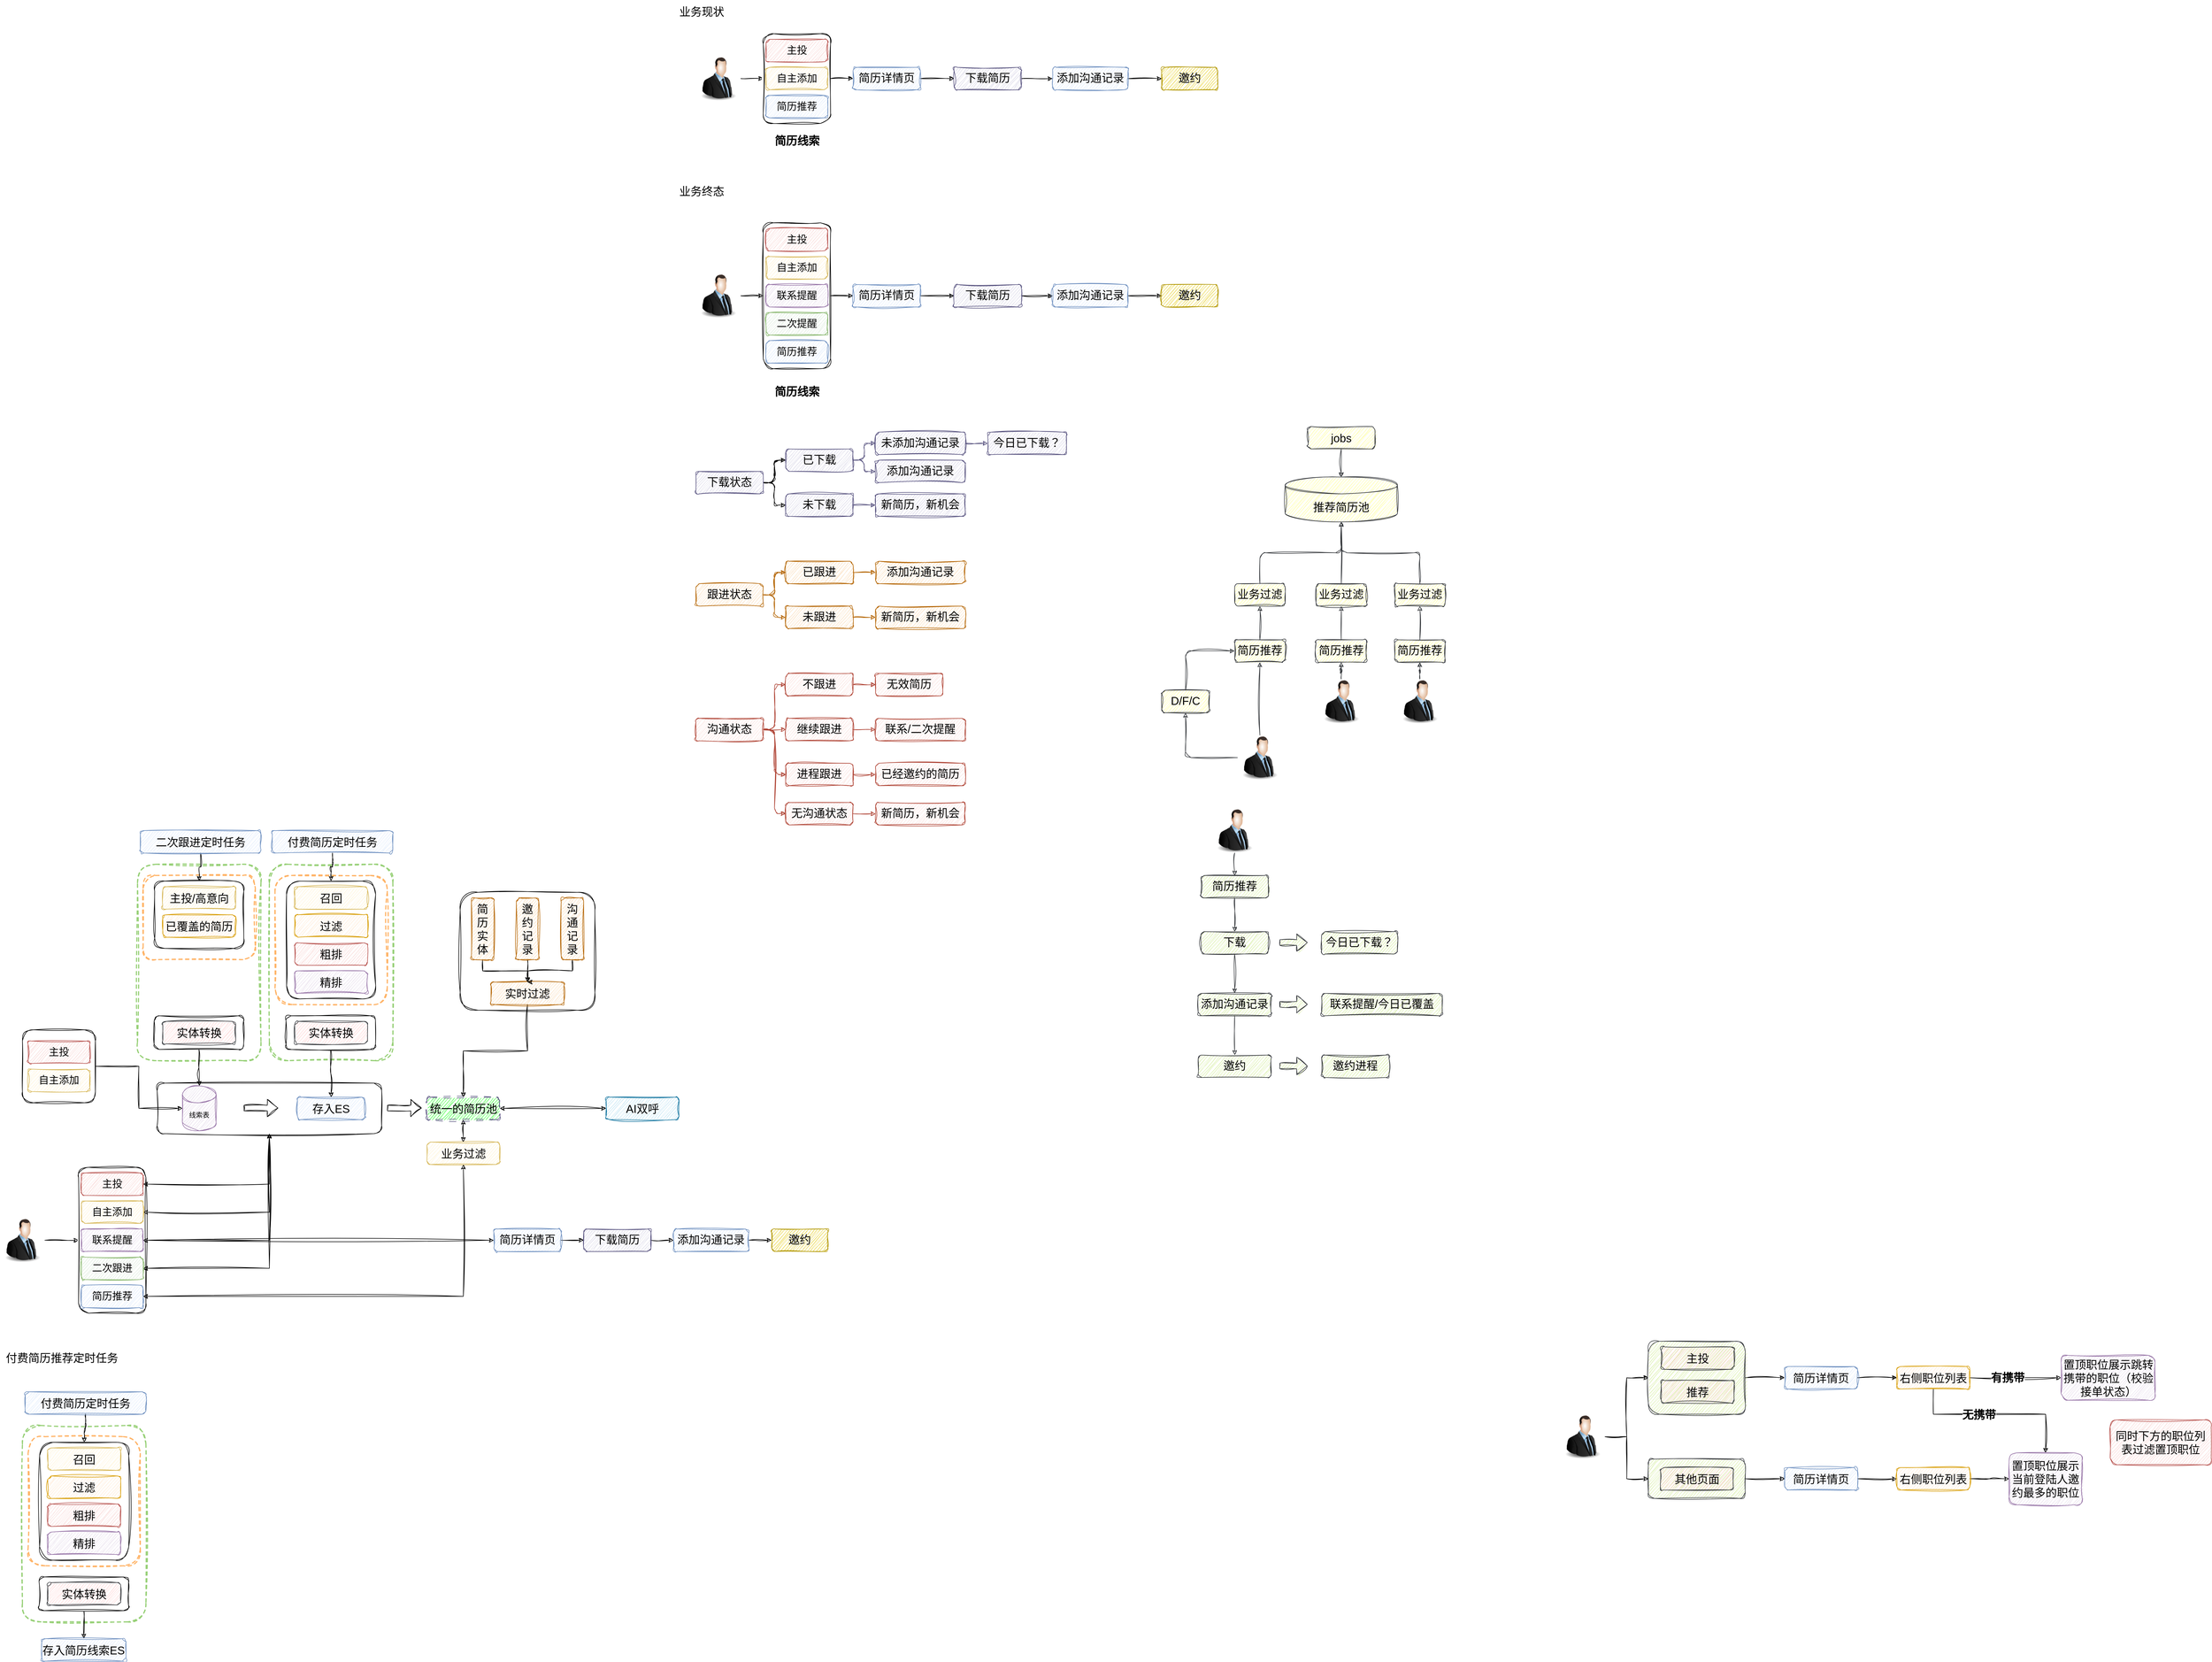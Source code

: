 <mxfile version="24.4.8" type="github">
  <diagram name="第 1 页" id="r8e8spuCt5Y078xBdNFk">
    <mxGraphModel dx="3193" dy="1673" grid="1" gridSize="10" guides="1" tooltips="1" connect="1" arrows="1" fold="1" page="0" pageScale="1" pageWidth="827" pageHeight="1169" math="0" shadow="0">
      <root>
        <mxCell id="0" />
        <mxCell id="1" parent="0" />
        <mxCell id="q9cV2ciJ80pshOOCChsl-111" value="" style="rounded=1;whiteSpace=wrap;html=1;sketch=1;hachureGap=4;jiggle=2;curveFitting=1;fontFamily=Architects Daughter;fontSource=https%3A%2F%2Ffonts.googleapis.com%2Fcss%3Ffamily%3DArchitects%2BDaughter;" vertex="1" parent="1">
          <mxGeometry x="-540" y="870" width="240" height="210" as="geometry" />
        </mxCell>
        <mxCell id="q9cV2ciJ80pshOOCChsl-97" value="" style="rounded=1;whiteSpace=wrap;html=1;sketch=1;hachureGap=4;jiggle=2;curveFitting=1;fontFamily=Architects Daughter;fontSource=https%3A%2F%2Ffonts.googleapis.com%2Fcss%3Ffamily%3DArchitects%2BDaughter;" vertex="1" parent="1">
          <mxGeometry x="-1320" y="1115" width="130" height="130" as="geometry" />
        </mxCell>
        <mxCell id="q9cV2ciJ80pshOOCChsl-84" value="" style="rounded=1;whiteSpace=wrap;html=1;fontSize=20;dashed=1;strokeWidth=2;strokeColor=#97D077;sketch=1;curveFitting=1;jiggle=2;" vertex="1" parent="1">
          <mxGeometry x="-1115" y="820" width="220" height="350" as="geometry" />
        </mxCell>
        <mxCell id="q9cV2ciJ80pshOOCChsl-85" value="" style="rounded=1;whiteSpace=wrap;html=1;fontSize=20;dashed=1;strokeWidth=2;strokeColor=#FFB366;sketch=1;curveFitting=1;jiggle=2;" vertex="1" parent="1">
          <mxGeometry x="-1105" y="840" width="200" height="150" as="geometry" />
        </mxCell>
        <mxCell id="q9cV2ciJ80pshOOCChsl-62" value="" style="rounded=1;whiteSpace=wrap;html=1;sketch=1;hachureGap=4;jiggle=2;curveFitting=1;fontFamily=Architects Daughter;fontSource=https%3A%2F%2Ffonts.googleapis.com%2Fcss%3Ffamily%3DArchitects%2BDaughter;" vertex="1" parent="1">
          <mxGeometry x="-1080" y="1210" width="400" height="90" as="geometry" />
        </mxCell>
        <mxCell id="uhzMS2UGq0Mrr6mBy7hM-3" value="" style="edgeStyle=orthogonalEdgeStyle;rounded=1;orthogonalLoop=1;jettySize=auto;html=1;sketch=1;curveFitting=1;jiggle=2;" parent="1" source="uhzMS2UGq0Mrr6mBy7hM-1" target="uhzMS2UGq0Mrr6mBy7hM-2" edge="1">
          <mxGeometry relative="1" as="geometry" />
        </mxCell>
        <mxCell id="uhzMS2UGq0Mrr6mBy7hM-1" value="" style="image;html=1;image=img/lib/clip_art/people/Suit_Man_128x128.png;sketch=1;curveFitting=1;jiggle=2;rounded=1;" parent="1" vertex="1">
          <mxGeometry x="-120" y="-620" width="80" height="80" as="geometry" />
        </mxCell>
        <mxCell id="uhzMS2UGq0Mrr6mBy7hM-116" value="" style="edgeStyle=orthogonalEdgeStyle;rounded=1;orthogonalLoop=1;jettySize=auto;html=1;sketch=1;curveFitting=1;jiggle=2;" parent="1" source="uhzMS2UGq0Mrr6mBy7hM-2" target="uhzMS2UGq0Mrr6mBy7hM-115" edge="1">
          <mxGeometry relative="1" as="geometry" />
        </mxCell>
        <mxCell id="uhzMS2UGq0Mrr6mBy7hM-2" value="" style="whiteSpace=wrap;html=1;verticalAlign=top;labelBackgroundColor=default;sketch=1;curveFitting=1;jiggle=2;rounded=1;" parent="1" vertex="1">
          <mxGeometry y="-660" width="120" height="160" as="geometry" />
        </mxCell>
        <mxCell id="uhzMS2UGq0Mrr6mBy7hM-4" value="主投" style="rounded=1;whiteSpace=wrap;html=1;fontSize=18;fillColor=#f8cecc;strokeColor=#b85450;sketch=1;curveFitting=1;jiggle=2;" parent="1" vertex="1">
          <mxGeometry x="5" y="-650" width="110" height="40" as="geometry" />
        </mxCell>
        <mxCell id="uhzMS2UGq0Mrr6mBy7hM-5" value="自主添加" style="rounded=1;whiteSpace=wrap;html=1;fontSize=18;fillColor=#fff2cc;strokeColor=#d6b656;sketch=1;curveFitting=1;jiggle=2;" parent="1" vertex="1">
          <mxGeometry x="5" y="-600" width="110" height="40" as="geometry" />
        </mxCell>
        <mxCell id="uhzMS2UGq0Mrr6mBy7hM-8" value="简历推荐" style="rounded=1;whiteSpace=wrap;html=1;fontSize=18;fillColor=#dae8fc;strokeColor=#6c8ebf;sketch=1;curveFitting=1;jiggle=2;" parent="1" vertex="1">
          <mxGeometry x="5" y="-550" width="110" height="40" as="geometry" />
        </mxCell>
        <mxCell id="uhzMS2UGq0Mrr6mBy7hM-11" value="简历线索" style="text;html=1;align=center;verticalAlign=middle;resizable=0;points=[];autosize=1;strokeColor=none;fillColor=none;fontSize=20;fontStyle=1;sketch=1;curveFitting=1;jiggle=2;rounded=1;" parent="1" vertex="1">
          <mxGeometry x="10" y="-490" width="100" height="40" as="geometry" />
        </mxCell>
        <mxCell id="uhzMS2UGq0Mrr6mBy7hM-26" value="业务现状" style="text;html=1;align=center;verticalAlign=middle;resizable=0;points=[];autosize=1;strokeColor=none;fillColor=none;fontSize=20;sketch=1;curveFitting=1;jiggle=2;rounded=1;" parent="1" vertex="1">
          <mxGeometry x="-160" y="-720" width="100" height="40" as="geometry" />
        </mxCell>
        <mxCell id="uhzMS2UGq0Mrr6mBy7hM-27" value="" style="edgeStyle=orthogonalEdgeStyle;rounded=1;orthogonalLoop=1;jettySize=auto;html=1;sketch=1;curveFitting=1;jiggle=2;" parent="1" source="uhzMS2UGq0Mrr6mBy7hM-28" target="uhzMS2UGq0Mrr6mBy7hM-29" edge="1">
          <mxGeometry relative="1" as="geometry" />
        </mxCell>
        <mxCell id="uhzMS2UGq0Mrr6mBy7hM-28" value="" style="image;html=1;image=img/lib/clip_art/people/Suit_Man_128x128.png;sketch=1;curveFitting=1;jiggle=2;rounded=1;" parent="1" vertex="1">
          <mxGeometry x="-120" y="-233" width="80" height="80" as="geometry" />
        </mxCell>
        <mxCell id="uhzMS2UGq0Mrr6mBy7hM-131" style="edgeStyle=orthogonalEdgeStyle;rounded=1;orthogonalLoop=1;jettySize=auto;html=1;entryX=0;entryY=0.5;entryDx=0;entryDy=0;sketch=1;curveFitting=1;jiggle=2;" parent="1" source="uhzMS2UGq0Mrr6mBy7hM-29" target="uhzMS2UGq0Mrr6mBy7hM-125" edge="1">
          <mxGeometry relative="1" as="geometry" />
        </mxCell>
        <mxCell id="uhzMS2UGq0Mrr6mBy7hM-29" value="" style="whiteSpace=wrap;html=1;verticalAlign=top;labelBackgroundColor=default;sketch=1;curveFitting=1;jiggle=2;rounded=1;" parent="1" vertex="1">
          <mxGeometry y="-323" width="120" height="260" as="geometry" />
        </mxCell>
        <mxCell id="uhzMS2UGq0Mrr6mBy7hM-31" value="主投" style="rounded=1;whiteSpace=wrap;html=1;fontSize=18;fillColor=#f8cecc;strokeColor=#b85450;sketch=1;curveFitting=1;jiggle=2;" parent="1" vertex="1">
          <mxGeometry x="5" y="-313" width="110" height="40" as="geometry" />
        </mxCell>
        <mxCell id="uhzMS2UGq0Mrr6mBy7hM-33" value="自主添加" style="rounded=1;whiteSpace=wrap;html=1;fontSize=18;fillColor=#fff2cc;strokeColor=#d6b656;sketch=1;curveFitting=1;jiggle=2;" parent="1" vertex="1">
          <mxGeometry x="5" y="-263" width="110" height="40" as="geometry" />
        </mxCell>
        <mxCell id="uhzMS2UGq0Mrr6mBy7hM-35" value="简历推荐" style="rounded=1;whiteSpace=wrap;html=1;fontSize=18;fillColor=#dae8fc;strokeColor=#6c8ebf;sketch=1;curveFitting=1;jiggle=2;" parent="1" vertex="1">
          <mxGeometry x="5" y="-113" width="110" height="40" as="geometry" />
        </mxCell>
        <mxCell id="uhzMS2UGq0Mrr6mBy7hM-36" value="简历线索" style="text;html=1;align=center;verticalAlign=middle;resizable=0;points=[];autosize=1;strokeColor=none;fillColor=none;fontSize=20;fontStyle=1;sketch=1;curveFitting=1;jiggle=2;rounded=1;" parent="1" vertex="1">
          <mxGeometry x="10" y="-43" width="100" height="40" as="geometry" />
        </mxCell>
        <mxCell id="uhzMS2UGq0Mrr6mBy7hM-40" value="业务终态" style="text;html=1;align=center;verticalAlign=middle;resizable=0;points=[];autosize=1;strokeColor=none;fillColor=none;fontSize=20;sketch=1;curveFitting=1;jiggle=2;rounded=1;" parent="1" vertex="1">
          <mxGeometry x="-160" y="-400" width="100" height="40" as="geometry" />
        </mxCell>
        <mxCell id="uhzMS2UGq0Mrr6mBy7hM-41" value="联系提醒" style="rounded=1;whiteSpace=wrap;html=1;fontSize=18;fillColor=#e1d5e7;strokeColor=#9673a6;sketch=1;curveFitting=1;jiggle=2;" parent="1" vertex="1">
          <mxGeometry x="5" y="-213" width="110" height="40" as="geometry" />
        </mxCell>
        <mxCell id="uhzMS2UGq0Mrr6mBy7hM-43" value="二次提醒" style="rounded=1;whiteSpace=wrap;html=1;fontSize=18;fillColor=#d5e8d4;strokeColor=#82b366;sketch=1;curveFitting=1;jiggle=2;" parent="1" vertex="1">
          <mxGeometry x="5" y="-163" width="110" height="40" as="geometry" />
        </mxCell>
        <mxCell id="uhzMS2UGq0Mrr6mBy7hM-47" value="" style="rounded=1;whiteSpace=wrap;html=1;fontSize=20;dashed=1;strokeWidth=2;strokeColor=#97D077;sketch=1;curveFitting=1;jiggle=2;" parent="1" vertex="1">
          <mxGeometry x="-879.99" y="820" width="220" height="350" as="geometry" />
        </mxCell>
        <mxCell id="uhzMS2UGq0Mrr6mBy7hM-48" value="" style="rounded=1;whiteSpace=wrap;html=1;fontSize=20;dashed=1;strokeWidth=2;strokeColor=#FFB366;sketch=1;curveFitting=1;jiggle=2;" parent="1" vertex="1">
          <mxGeometry x="-869.99" y="840" width="200" height="230" as="geometry" />
        </mxCell>
        <mxCell id="uhzMS2UGq0Mrr6mBy7hM-49" style="edgeStyle=orthogonalEdgeStyle;rounded=1;orthogonalLoop=1;jettySize=auto;html=1;entryX=0.5;entryY=0;entryDx=0;entryDy=0;fontSize=20;sketch=1;curveFitting=1;jiggle=2;" parent="1" source="uhzMS2UGq0Mrr6mBy7hM-51" target="uhzMS2UGq0Mrr6mBy7hM-53" edge="1">
          <mxGeometry relative="1" as="geometry" />
        </mxCell>
        <mxCell id="uhzMS2UGq0Mrr6mBy7hM-51" value="付费简历定时任务" style="rounded=1;whiteSpace=wrap;html=1;fontSize=20;fillColor=#dae8fc;strokeColor=#6c8ebf;sketch=1;curveFitting=1;jiggle=2;" parent="1" vertex="1">
          <mxGeometry x="-874.99" y="760" width="215" height="40" as="geometry" />
        </mxCell>
        <mxCell id="uhzMS2UGq0Mrr6mBy7hM-53" value="" style="rounded=1;whiteSpace=wrap;html=1;fontSize=20;sketch=1;curveFitting=1;jiggle=2;" parent="1" vertex="1">
          <mxGeometry x="-849.36" y="850" width="158.75" height="210" as="geometry" />
        </mxCell>
        <mxCell id="uhzMS2UGq0Mrr6mBy7hM-54" value="召回" style="rounded=1;whiteSpace=wrap;html=1;fontSize=20;fillColor=#fff2cc;strokeColor=#d6b656;sketch=1;curveFitting=1;jiggle=2;" parent="1" vertex="1">
          <mxGeometry x="-834.98" y="860" width="130" height="40" as="geometry" />
        </mxCell>
        <mxCell id="uhzMS2UGq0Mrr6mBy7hM-55" value="过滤" style="rounded=1;whiteSpace=wrap;html=1;fontSize=20;fillColor=#ffe6cc;strokeColor=#d79b00;sketch=1;curveFitting=1;jiggle=2;" parent="1" vertex="1">
          <mxGeometry x="-834.98" y="910" width="130" height="40" as="geometry" />
        </mxCell>
        <mxCell id="uhzMS2UGq0Mrr6mBy7hM-56" value="粗排" style="rounded=1;whiteSpace=wrap;html=1;fontSize=20;fillColor=#f8cecc;strokeColor=#b85450;sketch=1;curveFitting=1;jiggle=2;" parent="1" vertex="1">
          <mxGeometry x="-834.98" y="960" width="130" height="40" as="geometry" />
        </mxCell>
        <mxCell id="uhzMS2UGq0Mrr6mBy7hM-57" value="精排" style="rounded=1;whiteSpace=wrap;html=1;fontSize=20;fillColor=#e1d5e7;strokeColor=#9673a6;sketch=1;curveFitting=1;jiggle=2;" parent="1" vertex="1">
          <mxGeometry x="-834.99" y="1010" width="130" height="40" as="geometry" />
        </mxCell>
        <mxCell id="q9cV2ciJ80pshOOCChsl-72" style="edgeStyle=orthogonalEdgeStyle;rounded=0;sketch=1;hachureGap=4;jiggle=2;curveFitting=1;orthogonalLoop=1;jettySize=auto;html=1;entryX=0.5;entryY=0;entryDx=0;entryDy=0;fontFamily=Architects Daughter;fontSource=https%3A%2F%2Ffonts.googleapis.com%2Fcss%3Ffamily%3DArchitects%2BDaughter;" edge="1" parent="1" source="uhzMS2UGq0Mrr6mBy7hM-75" target="q9cV2ciJ80pshOOCChsl-59">
          <mxGeometry relative="1" as="geometry" />
        </mxCell>
        <mxCell id="uhzMS2UGq0Mrr6mBy7hM-75" value="" style="rounded=1;whiteSpace=wrap;html=1;fontSize=20;sketch=1;curveFitting=1;jiggle=2;" parent="1" vertex="1">
          <mxGeometry x="-850.3" y="1090" width="159.37" height="60" as="geometry" />
        </mxCell>
        <mxCell id="uhzMS2UGq0Mrr6mBy7hM-76" value="实体转换" style="rounded=1;whiteSpace=wrap;html=1;fontSize=20;fillColor=#ffcccc;strokeColor=#36393d;sketch=1;curveFitting=1;jiggle=2;" parent="1" vertex="1">
          <mxGeometry x="-834.99" y="1100" width="130" height="40" as="geometry" />
        </mxCell>
        <mxCell id="uhzMS2UGq0Mrr6mBy7hM-95" value="jobs" style="rounded=1;whiteSpace=wrap;html=1;fontSize=20;sketch=1;curveFitting=1;jiggle=2;fillColor=#ffff88;strokeColor=#36393d;labelBackgroundColor=none;" parent="1" vertex="1">
          <mxGeometry x="970" y="40" width="120" height="40" as="geometry" />
        </mxCell>
        <mxCell id="uhzMS2UGq0Mrr6mBy7hM-98" value="推荐简历池" style="shape=cylinder3;whiteSpace=wrap;html=1;boundedLbl=1;backgroundOutline=1;size=15;fontSize=20;sketch=1;curveFitting=1;jiggle=2;rounded=1;fillColor=#ffff88;strokeColor=#36393d;labelBackgroundColor=none;" parent="1" vertex="1">
          <mxGeometry x="930" y="130" width="200" height="80" as="geometry" />
        </mxCell>
        <mxCell id="uhzMS2UGq0Mrr6mBy7hM-99" style="edgeStyle=orthogonalEdgeStyle;rounded=1;orthogonalLoop=1;jettySize=auto;html=1;entryX=0.5;entryY=0;entryDx=0;entryDy=0;entryPerimeter=0;sketch=1;curveFitting=1;jiggle=2;fillColor=#ffff88;strokeColor=#36393d;labelBackgroundColor=none;" parent="1" source="uhzMS2UGq0Mrr6mBy7hM-95" target="uhzMS2UGq0Mrr6mBy7hM-98" edge="1">
          <mxGeometry relative="1" as="geometry" />
        </mxCell>
        <mxCell id="uhzMS2UGq0Mrr6mBy7hM-119" value="" style="edgeStyle=orthogonalEdgeStyle;rounded=1;orthogonalLoop=1;jettySize=auto;html=1;sketch=1;curveFitting=1;jiggle=2;" parent="1" source="uhzMS2UGq0Mrr6mBy7hM-115" target="uhzMS2UGq0Mrr6mBy7hM-118" edge="1">
          <mxGeometry relative="1" as="geometry" />
        </mxCell>
        <mxCell id="uhzMS2UGq0Mrr6mBy7hM-115" value="简历详情页" style="whiteSpace=wrap;html=1;verticalAlign=top;labelBackgroundColor=none;fontSize=20;fillColor=#dae8fc;strokeColor=#6c8ebf;sketch=1;curveFitting=1;jiggle=2;rounded=1;" parent="1" vertex="1">
          <mxGeometry x="160" y="-600" width="120" height="40" as="geometry" />
        </mxCell>
        <mxCell id="uhzMS2UGq0Mrr6mBy7hM-121" value="" style="edgeStyle=orthogonalEdgeStyle;rounded=1;orthogonalLoop=1;jettySize=auto;html=1;sketch=1;curveFitting=1;jiggle=2;" parent="1" source="uhzMS2UGq0Mrr6mBy7hM-118" target="uhzMS2UGq0Mrr6mBy7hM-120" edge="1">
          <mxGeometry relative="1" as="geometry" />
        </mxCell>
        <mxCell id="uhzMS2UGq0Mrr6mBy7hM-118" value="下载简历" style="whiteSpace=wrap;html=1;verticalAlign=top;labelBackgroundColor=none;fontSize=20;fillColor=#d0cee2;strokeColor=#56517e;sketch=1;curveFitting=1;jiggle=2;rounded=1;" parent="1" vertex="1">
          <mxGeometry x="340" y="-600" width="120" height="40" as="geometry" />
        </mxCell>
        <mxCell id="uhzMS2UGq0Mrr6mBy7hM-123" value="" style="edgeStyle=orthogonalEdgeStyle;rounded=1;orthogonalLoop=1;jettySize=auto;html=1;sketch=1;curveFitting=1;jiggle=2;" parent="1" source="uhzMS2UGq0Mrr6mBy7hM-120" target="uhzMS2UGq0Mrr6mBy7hM-122" edge="1">
          <mxGeometry relative="1" as="geometry" />
        </mxCell>
        <mxCell id="uhzMS2UGq0Mrr6mBy7hM-120" value="添加沟通记录" style="whiteSpace=wrap;html=1;verticalAlign=top;labelBackgroundColor=none;fontSize=20;fillColor=#dae8fc;strokeColor=#6c8ebf;sketch=1;curveFitting=1;jiggle=2;rounded=1;" parent="1" vertex="1">
          <mxGeometry x="515.64" y="-600" width="134.37" height="40" as="geometry" />
        </mxCell>
        <mxCell id="uhzMS2UGq0Mrr6mBy7hM-122" value="邀约" style="whiteSpace=wrap;html=1;verticalAlign=top;labelBackgroundColor=none;fontSize=20;fillColor=#e3c800;fontColor=#000000;strokeColor=#B09500;sketch=1;curveFitting=1;jiggle=2;rounded=1;" parent="1" vertex="1">
          <mxGeometry x="710" y="-600" width="100" height="40" as="geometry" />
        </mxCell>
        <mxCell id="uhzMS2UGq0Mrr6mBy7hM-124" value="" style="edgeStyle=orthogonalEdgeStyle;rounded=1;orthogonalLoop=1;jettySize=auto;html=1;sketch=1;curveFitting=1;jiggle=2;" parent="1" source="uhzMS2UGq0Mrr6mBy7hM-125" target="uhzMS2UGq0Mrr6mBy7hM-127" edge="1">
          <mxGeometry relative="1" as="geometry" />
        </mxCell>
        <mxCell id="uhzMS2UGq0Mrr6mBy7hM-125" value="简历详情页" style="whiteSpace=wrap;html=1;verticalAlign=top;labelBackgroundColor=none;fontSize=20;fillColor=#dae8fc;strokeColor=#6c8ebf;sketch=1;curveFitting=1;jiggle=2;rounded=1;" parent="1" vertex="1">
          <mxGeometry x="160" y="-213" width="120" height="40" as="geometry" />
        </mxCell>
        <mxCell id="uhzMS2UGq0Mrr6mBy7hM-126" value="" style="edgeStyle=orthogonalEdgeStyle;rounded=1;orthogonalLoop=1;jettySize=auto;html=1;sketch=1;curveFitting=1;jiggle=2;" parent="1" source="uhzMS2UGq0Mrr6mBy7hM-127" target="uhzMS2UGq0Mrr6mBy7hM-129" edge="1">
          <mxGeometry relative="1" as="geometry" />
        </mxCell>
        <mxCell id="uhzMS2UGq0Mrr6mBy7hM-127" value="下载简历" style="whiteSpace=wrap;html=1;verticalAlign=top;labelBackgroundColor=none;fontSize=20;fillColor=#d0cee2;strokeColor=#56517e;sketch=1;curveFitting=1;jiggle=2;rounded=1;" parent="1" vertex="1">
          <mxGeometry x="340" y="-213" width="120" height="40" as="geometry" />
        </mxCell>
        <mxCell id="uhzMS2UGq0Mrr6mBy7hM-128" value="" style="edgeStyle=orthogonalEdgeStyle;rounded=1;orthogonalLoop=1;jettySize=auto;html=1;sketch=1;curveFitting=1;jiggle=2;" parent="1" source="uhzMS2UGq0Mrr6mBy7hM-129" target="uhzMS2UGq0Mrr6mBy7hM-130" edge="1">
          <mxGeometry relative="1" as="geometry" />
        </mxCell>
        <mxCell id="uhzMS2UGq0Mrr6mBy7hM-129" value="添加沟通记录" style="whiteSpace=wrap;html=1;verticalAlign=top;labelBackgroundColor=none;fontSize=20;fillColor=#dae8fc;strokeColor=#6c8ebf;sketch=1;curveFitting=1;jiggle=2;rounded=1;" parent="1" vertex="1">
          <mxGeometry x="515.64" y="-213" width="134.37" height="40" as="geometry" />
        </mxCell>
        <mxCell id="uhzMS2UGq0Mrr6mBy7hM-130" value="邀约" style="whiteSpace=wrap;html=1;verticalAlign=top;labelBackgroundColor=none;fontSize=20;fillColor=#e3c800;fontColor=#000000;strokeColor=#B09500;sketch=1;curveFitting=1;jiggle=2;rounded=1;" parent="1" vertex="1">
          <mxGeometry x="710" y="-213" width="100" height="40" as="geometry" />
        </mxCell>
        <mxCell id="XbflFL2ed4Tl44ry38PZ-5" value="" style="edgeStyle=orthogonalEdgeStyle;rounded=1;orthogonalLoop=1;jettySize=auto;html=1;labelBackgroundColor=none;sketch=1;curveFitting=1;jiggle=2;" parent="1" source="XbflFL2ed4Tl44ry38PZ-1" target="XbflFL2ed4Tl44ry38PZ-4" edge="1">
          <mxGeometry relative="1" as="geometry" />
        </mxCell>
        <mxCell id="XbflFL2ed4Tl44ry38PZ-6" value="" style="edgeStyle=orthogonalEdgeStyle;rounded=1;orthogonalLoop=1;jettySize=auto;html=1;labelBackgroundColor=none;sketch=1;curveFitting=1;jiggle=2;" parent="1" source="XbflFL2ed4Tl44ry38PZ-1" target="XbflFL2ed4Tl44ry38PZ-4" edge="1">
          <mxGeometry relative="1" as="geometry" />
        </mxCell>
        <mxCell id="XbflFL2ed4Tl44ry38PZ-8" style="edgeStyle=orthogonalEdgeStyle;rounded=1;orthogonalLoop=1;jettySize=auto;html=1;entryX=0;entryY=0.5;entryDx=0;entryDy=0;labelBackgroundColor=none;sketch=1;curveFitting=1;jiggle=2;" parent="1" source="XbflFL2ed4Tl44ry38PZ-1" target="XbflFL2ed4Tl44ry38PZ-7" edge="1">
          <mxGeometry relative="1" as="geometry" />
        </mxCell>
        <mxCell id="XbflFL2ed4Tl44ry38PZ-1" value="下载状态" style="whiteSpace=wrap;html=1;verticalAlign=top;labelBackgroundColor=none;fontSize=20;fillColor=#d0cee2;strokeColor=#56517e;sketch=1;curveFitting=1;jiggle=2;rounded=1;" parent="1" vertex="1">
          <mxGeometry x="-120" y="120" width="120" height="40" as="geometry" />
        </mxCell>
        <mxCell id="XbflFL2ed4Tl44ry38PZ-10" value="" style="edgeStyle=orthogonalEdgeStyle;rounded=1;orthogonalLoop=1;jettySize=auto;html=1;labelBackgroundColor=none;sketch=1;curveFitting=1;jiggle=2;fillColor=#fad7ac;strokeColor=#b46504;" parent="1" source="XbflFL2ed4Tl44ry38PZ-2" target="XbflFL2ed4Tl44ry38PZ-9" edge="1">
          <mxGeometry relative="1" as="geometry" />
        </mxCell>
        <mxCell id="XbflFL2ed4Tl44ry38PZ-11" value="" style="edgeStyle=orthogonalEdgeStyle;rounded=1;orthogonalLoop=1;jettySize=auto;html=1;labelBackgroundColor=none;sketch=1;curveFitting=1;jiggle=2;fillColor=#fad7ac;strokeColor=#b46504;" parent="1" source="XbflFL2ed4Tl44ry38PZ-2" target="XbflFL2ed4Tl44ry38PZ-9" edge="1">
          <mxGeometry relative="1" as="geometry" />
        </mxCell>
        <mxCell id="XbflFL2ed4Tl44ry38PZ-13" style="edgeStyle=orthogonalEdgeStyle;rounded=1;orthogonalLoop=1;jettySize=auto;html=1;entryX=0;entryY=0.5;entryDx=0;entryDy=0;labelBackgroundColor=none;sketch=1;curveFitting=1;jiggle=2;fillColor=#fad7ac;strokeColor=#b46504;" parent="1" source="XbflFL2ed4Tl44ry38PZ-2" target="XbflFL2ed4Tl44ry38PZ-12" edge="1">
          <mxGeometry relative="1" as="geometry" />
        </mxCell>
        <mxCell id="XbflFL2ed4Tl44ry38PZ-2" value="跟进状态" style="whiteSpace=wrap;html=1;verticalAlign=top;labelBackgroundColor=none;fontSize=20;sketch=1;curveFitting=1;jiggle=2;rounded=1;fillColor=#fad7ac;strokeColor=#b46504;" parent="1" vertex="1">
          <mxGeometry x="-120" y="320" width="120" height="40" as="geometry" />
        </mxCell>
        <mxCell id="XbflFL2ed4Tl44ry38PZ-19" style="edgeStyle=orthogonalEdgeStyle;rounded=1;orthogonalLoop=1;jettySize=auto;html=1;entryX=0;entryY=0.5;entryDx=0;entryDy=0;labelBackgroundColor=none;sketch=1;curveFitting=1;jiggle=2;fillColor=#fad9d5;strokeColor=#ae4132;" parent="1" source="XbflFL2ed4Tl44ry38PZ-3" target="XbflFL2ed4Tl44ry38PZ-17" edge="1">
          <mxGeometry relative="1" as="geometry" />
        </mxCell>
        <mxCell id="XbflFL2ed4Tl44ry38PZ-20" style="edgeStyle=orthogonalEdgeStyle;rounded=1;orthogonalLoop=1;jettySize=auto;html=1;entryX=0;entryY=0.5;entryDx=0;entryDy=0;labelBackgroundColor=none;sketch=1;curveFitting=1;jiggle=2;fillColor=#fad9d5;strokeColor=#ae4132;" parent="1" source="XbflFL2ed4Tl44ry38PZ-3" target="XbflFL2ed4Tl44ry38PZ-14" edge="1">
          <mxGeometry relative="1" as="geometry" />
        </mxCell>
        <mxCell id="XbflFL2ed4Tl44ry38PZ-21" style="edgeStyle=orthogonalEdgeStyle;rounded=1;orthogonalLoop=1;jettySize=auto;html=1;entryX=0;entryY=0.5;entryDx=0;entryDy=0;labelBackgroundColor=none;sketch=1;curveFitting=1;jiggle=2;fillColor=#fad9d5;strokeColor=#ae4132;" parent="1" source="XbflFL2ed4Tl44ry38PZ-3" target="XbflFL2ed4Tl44ry38PZ-18" edge="1">
          <mxGeometry relative="1" as="geometry" />
        </mxCell>
        <mxCell id="XbflFL2ed4Tl44ry38PZ-40" style="edgeStyle=orthogonalEdgeStyle;rounded=1;orthogonalLoop=1;jettySize=auto;html=1;entryX=0;entryY=0.5;entryDx=0;entryDy=0;labelBackgroundColor=none;sketch=1;curveFitting=1;jiggle=2;fillColor=#fad9d5;strokeColor=#ae4132;" parent="1" source="XbflFL2ed4Tl44ry38PZ-3" target="XbflFL2ed4Tl44ry38PZ-39" edge="1">
          <mxGeometry relative="1" as="geometry" />
        </mxCell>
        <mxCell id="XbflFL2ed4Tl44ry38PZ-3" value="沟通状态" style="whiteSpace=wrap;html=1;verticalAlign=top;labelBackgroundColor=none;fontSize=20;sketch=1;curveFitting=1;jiggle=2;rounded=1;fillColor=#fad9d5;strokeColor=#ae4132;" parent="1" vertex="1">
          <mxGeometry x="-120" y="560" width="120" height="40" as="geometry" />
        </mxCell>
        <mxCell id="XbflFL2ed4Tl44ry38PZ-23" value="" style="edgeStyle=orthogonalEdgeStyle;rounded=1;orthogonalLoop=1;jettySize=auto;html=1;labelBackgroundColor=none;sketch=1;curveFitting=1;jiggle=2;fillColor=#d0cee2;strokeColor=#56517e;" parent="1" source="XbflFL2ed4Tl44ry38PZ-4" target="XbflFL2ed4Tl44ry38PZ-22" edge="1">
          <mxGeometry relative="1" as="geometry" />
        </mxCell>
        <mxCell id="XbflFL2ed4Tl44ry38PZ-25" style="edgeStyle=orthogonalEdgeStyle;rounded=1;orthogonalLoop=1;jettySize=auto;html=1;entryX=0;entryY=0.5;entryDx=0;entryDy=0;labelBackgroundColor=none;sketch=1;curveFitting=1;jiggle=2;fillColor=#d0cee2;strokeColor=#56517e;" parent="1" source="XbflFL2ed4Tl44ry38PZ-4" target="XbflFL2ed4Tl44ry38PZ-24" edge="1">
          <mxGeometry relative="1" as="geometry" />
        </mxCell>
        <mxCell id="XbflFL2ed4Tl44ry38PZ-4" value="已下载" style="whiteSpace=wrap;html=1;verticalAlign=top;labelBackgroundColor=none;fontSize=20;sketch=1;curveFitting=1;jiggle=2;rounded=1;fillColor=#d0cee2;strokeColor=#56517e;" parent="1" vertex="1">
          <mxGeometry x="40" y="80" width="120" height="40" as="geometry" />
        </mxCell>
        <mxCell id="XbflFL2ed4Tl44ry38PZ-28" value="" style="edgeStyle=orthogonalEdgeStyle;rounded=1;orthogonalLoop=1;jettySize=auto;html=1;labelBackgroundColor=none;sketch=1;curveFitting=1;jiggle=2;fillColor=#d0cee2;strokeColor=#56517e;" parent="1" source="XbflFL2ed4Tl44ry38PZ-7" target="XbflFL2ed4Tl44ry38PZ-27" edge="1">
          <mxGeometry relative="1" as="geometry" />
        </mxCell>
        <mxCell id="XbflFL2ed4Tl44ry38PZ-7" value="未下载" style="whiteSpace=wrap;html=1;verticalAlign=top;labelBackgroundColor=none;fontSize=20;sketch=1;curveFitting=1;jiggle=2;rounded=1;fillColor=#d0cee2;strokeColor=#56517e;" parent="1" vertex="1">
          <mxGeometry x="40" y="160" width="120" height="40" as="geometry" />
        </mxCell>
        <mxCell id="XbflFL2ed4Tl44ry38PZ-32" value="" style="edgeStyle=orthogonalEdgeStyle;rounded=1;orthogonalLoop=1;jettySize=auto;html=1;labelBackgroundColor=none;sketch=1;curveFitting=1;jiggle=2;fillColor=#fad7ac;strokeColor=#b46504;" parent="1" source="XbflFL2ed4Tl44ry38PZ-9" target="XbflFL2ed4Tl44ry38PZ-31" edge="1">
          <mxGeometry relative="1" as="geometry" />
        </mxCell>
        <mxCell id="XbflFL2ed4Tl44ry38PZ-9" value="已跟进" style="whiteSpace=wrap;html=1;verticalAlign=top;labelBackgroundColor=none;fontSize=20;sketch=1;curveFitting=1;jiggle=2;rounded=1;fillColor=#fad7ac;strokeColor=#b46504;" parent="1" vertex="1">
          <mxGeometry x="40" y="280" width="120" height="40" as="geometry" />
        </mxCell>
        <mxCell id="XbflFL2ed4Tl44ry38PZ-30" style="edgeStyle=orthogonalEdgeStyle;rounded=1;orthogonalLoop=1;jettySize=auto;html=1;labelBackgroundColor=none;sketch=1;curveFitting=1;jiggle=2;fillColor=#fad7ac;strokeColor=#b46504;" parent="1" source="XbflFL2ed4Tl44ry38PZ-12" target="XbflFL2ed4Tl44ry38PZ-29" edge="1">
          <mxGeometry relative="1" as="geometry" />
        </mxCell>
        <mxCell id="XbflFL2ed4Tl44ry38PZ-12" value="未跟进" style="whiteSpace=wrap;html=1;verticalAlign=top;labelBackgroundColor=none;fontSize=20;sketch=1;curveFitting=1;jiggle=2;rounded=1;fillColor=#fad7ac;strokeColor=#b46504;" parent="1" vertex="1">
          <mxGeometry x="40" y="360" width="120" height="40" as="geometry" />
        </mxCell>
        <mxCell id="XbflFL2ed4Tl44ry38PZ-34" value="" style="edgeStyle=orthogonalEdgeStyle;rounded=1;orthogonalLoop=1;jettySize=auto;html=1;labelBackgroundColor=none;sketch=1;curveFitting=1;jiggle=2;fillColor=#fad9d5;strokeColor=#ae4132;" parent="1" source="XbflFL2ed4Tl44ry38PZ-14" target="XbflFL2ed4Tl44ry38PZ-33" edge="1">
          <mxGeometry relative="1" as="geometry" />
        </mxCell>
        <mxCell id="XbflFL2ed4Tl44ry38PZ-14" value="不跟进" style="whiteSpace=wrap;html=1;verticalAlign=top;labelBackgroundColor=none;fontSize=20;sketch=1;curveFitting=1;jiggle=2;rounded=1;fillColor=#fad9d5;strokeColor=#ae4132;" parent="1" vertex="1">
          <mxGeometry x="40" y="480" width="120" height="40" as="geometry" />
        </mxCell>
        <mxCell id="XbflFL2ed4Tl44ry38PZ-36" value="" style="edgeStyle=orthogonalEdgeStyle;rounded=1;orthogonalLoop=1;jettySize=auto;html=1;labelBackgroundColor=none;sketch=1;curveFitting=1;jiggle=2;fillColor=#fad9d5;strokeColor=#ae4132;" parent="1" source="XbflFL2ed4Tl44ry38PZ-17" target="XbflFL2ed4Tl44ry38PZ-35" edge="1">
          <mxGeometry relative="1" as="geometry" />
        </mxCell>
        <mxCell id="XbflFL2ed4Tl44ry38PZ-17" value="继续跟进" style="whiteSpace=wrap;html=1;verticalAlign=top;labelBackgroundColor=none;fontSize=20;sketch=1;curveFitting=1;jiggle=2;rounded=1;fillColor=#fad9d5;strokeColor=#ae4132;" parent="1" vertex="1">
          <mxGeometry x="40" y="560" width="120" height="40" as="geometry" />
        </mxCell>
        <mxCell id="XbflFL2ed4Tl44ry38PZ-38" value="" style="edgeStyle=orthogonalEdgeStyle;rounded=1;orthogonalLoop=1;jettySize=auto;html=1;labelBackgroundColor=none;sketch=1;curveFitting=1;jiggle=2;fillColor=#fad9d5;strokeColor=#ae4132;" parent="1" source="XbflFL2ed4Tl44ry38PZ-18" target="XbflFL2ed4Tl44ry38PZ-37" edge="1">
          <mxGeometry relative="1" as="geometry" />
        </mxCell>
        <mxCell id="XbflFL2ed4Tl44ry38PZ-18" value="进程跟进" style="whiteSpace=wrap;html=1;verticalAlign=top;labelBackgroundColor=none;fontSize=20;sketch=1;curveFitting=1;jiggle=2;rounded=1;fillColor=#fad9d5;strokeColor=#ae4132;" parent="1" vertex="1">
          <mxGeometry x="40" y="640" width="120" height="40" as="geometry" />
        </mxCell>
        <mxCell id="XbflFL2ed4Tl44ry38PZ-44" style="edgeStyle=orthogonalEdgeStyle;rounded=1;orthogonalLoop=1;jettySize=auto;html=1;labelBackgroundColor=none;sketch=1;curveFitting=1;jiggle=2;fillColor=#d0cee2;strokeColor=#56517e;" parent="1" source="XbflFL2ed4Tl44ry38PZ-22" target="XbflFL2ed4Tl44ry38PZ-43" edge="1">
          <mxGeometry relative="1" as="geometry" />
        </mxCell>
        <mxCell id="XbflFL2ed4Tl44ry38PZ-22" value="未添加沟通记录" style="whiteSpace=wrap;html=1;verticalAlign=top;labelBackgroundColor=none;fontSize=20;sketch=1;curveFitting=1;jiggle=2;rounded=1;fillColor=#d0cee2;strokeColor=#56517e;" parent="1" vertex="1">
          <mxGeometry x="200" y="50" width="160" height="40" as="geometry" />
        </mxCell>
        <mxCell id="XbflFL2ed4Tl44ry38PZ-24" value="添加沟通记录" style="whiteSpace=wrap;html=1;verticalAlign=top;labelBackgroundColor=none;fontSize=20;sketch=1;curveFitting=1;jiggle=2;rounded=1;fillColor=#d0cee2;strokeColor=#56517e;" parent="1" vertex="1">
          <mxGeometry x="200" y="100" width="160" height="40" as="geometry" />
        </mxCell>
        <mxCell id="XbflFL2ed4Tl44ry38PZ-27" value="新简历，新机会" style="whiteSpace=wrap;html=1;verticalAlign=top;labelBackgroundColor=none;fontSize=20;sketch=1;curveFitting=1;jiggle=2;rounded=1;fillColor=#d0cee2;strokeColor=#56517e;" parent="1" vertex="1">
          <mxGeometry x="200" y="160" width="160" height="40" as="geometry" />
        </mxCell>
        <mxCell id="XbflFL2ed4Tl44ry38PZ-29" value="新简历，新机会" style="whiteSpace=wrap;html=1;verticalAlign=top;labelBackgroundColor=none;fontSize=20;sketch=1;curveFitting=1;jiggle=2;rounded=1;fillColor=#fad7ac;strokeColor=#b46504;" parent="1" vertex="1">
          <mxGeometry x="200" y="360" width="160" height="40" as="geometry" />
        </mxCell>
        <mxCell id="XbflFL2ed4Tl44ry38PZ-31" value="添加沟通记录" style="whiteSpace=wrap;html=1;verticalAlign=top;labelBackgroundColor=none;fontSize=20;sketch=1;curveFitting=1;jiggle=2;rounded=1;fillColor=#fad7ac;strokeColor=#b46504;" parent="1" vertex="1">
          <mxGeometry x="200" y="280" width="160" height="40" as="geometry" />
        </mxCell>
        <mxCell id="XbflFL2ed4Tl44ry38PZ-33" value="无效简历" style="whiteSpace=wrap;html=1;verticalAlign=top;labelBackgroundColor=none;fontSize=20;sketch=1;curveFitting=1;jiggle=2;rounded=1;fillColor=#fad9d5;strokeColor=#ae4132;" parent="1" vertex="1">
          <mxGeometry x="200" y="480" width="120" height="40" as="geometry" />
        </mxCell>
        <mxCell id="XbflFL2ed4Tl44ry38PZ-35" value="联系/二次提醒" style="whiteSpace=wrap;html=1;verticalAlign=top;labelBackgroundColor=none;fontSize=20;sketch=1;curveFitting=1;jiggle=2;rounded=1;fillColor=#fad9d5;strokeColor=#ae4132;" parent="1" vertex="1">
          <mxGeometry x="200" y="560" width="160" height="40" as="geometry" />
        </mxCell>
        <mxCell id="XbflFL2ed4Tl44ry38PZ-37" value="已经邀约的简历" style="whiteSpace=wrap;html=1;verticalAlign=top;labelBackgroundColor=none;fontSize=20;sketch=1;curveFitting=1;jiggle=2;rounded=1;fillColor=#fad9d5;strokeColor=#ae4132;" parent="1" vertex="1">
          <mxGeometry x="200" y="640" width="160" height="40" as="geometry" />
        </mxCell>
        <mxCell id="XbflFL2ed4Tl44ry38PZ-42" style="edgeStyle=orthogonalEdgeStyle;rounded=1;orthogonalLoop=1;jettySize=auto;html=1;labelBackgroundColor=none;sketch=1;curveFitting=1;jiggle=2;fillColor=#fad9d5;strokeColor=#ae4132;" parent="1" source="XbflFL2ed4Tl44ry38PZ-39" target="XbflFL2ed4Tl44ry38PZ-41" edge="1">
          <mxGeometry relative="1" as="geometry" />
        </mxCell>
        <mxCell id="XbflFL2ed4Tl44ry38PZ-39" value="无沟通状态" style="whiteSpace=wrap;html=1;verticalAlign=top;labelBackgroundColor=none;fontSize=20;sketch=1;curveFitting=1;jiggle=2;rounded=1;fillColor=#fad9d5;strokeColor=#ae4132;" parent="1" vertex="1">
          <mxGeometry x="40" y="710" width="120" height="40" as="geometry" />
        </mxCell>
        <mxCell id="XbflFL2ed4Tl44ry38PZ-41" value="新简历，新机会" style="whiteSpace=wrap;html=1;verticalAlign=top;labelBackgroundColor=none;fontSize=20;sketch=1;curveFitting=1;jiggle=2;rounded=1;fillColor=#fad9d5;strokeColor=#ae4132;" parent="1" vertex="1">
          <mxGeometry x="200" y="710" width="160" height="40" as="geometry" />
        </mxCell>
        <mxCell id="XbflFL2ed4Tl44ry38PZ-43" value="今日已下载？" style="whiteSpace=wrap;html=1;verticalAlign=top;labelBackgroundColor=none;fontSize=20;sketch=1;curveFitting=1;jiggle=2;rounded=1;fillColor=#d0cee2;strokeColor=#56517e;" parent="1" vertex="1">
          <mxGeometry x="400" y="50" width="140" height="40" as="geometry" />
        </mxCell>
        <mxCell id="XbflFL2ed4Tl44ry38PZ-48" value="" style="edgeStyle=orthogonalEdgeStyle;rounded=1;orthogonalLoop=1;jettySize=auto;html=1;strokeColor=#36393d;sketch=1;curveFitting=1;jiggle=2;fillColor=#ffff88;labelBackgroundColor=none;" parent="1" source="XbflFL2ed4Tl44ry38PZ-46" target="XbflFL2ed4Tl44ry38PZ-47" edge="1">
          <mxGeometry relative="1" as="geometry" />
        </mxCell>
        <mxCell id="XbflFL2ed4Tl44ry38PZ-76" value="" style="edgeStyle=orthogonalEdgeStyle;rounded=1;orthogonalLoop=1;jettySize=auto;html=1;strokeColor=#36393d;sketch=1;curveFitting=1;jiggle=2;fillColor=#ffff88;labelBackgroundColor=none;" parent="1" source="XbflFL2ed4Tl44ry38PZ-46" target="XbflFL2ed4Tl44ry38PZ-75" edge="1">
          <mxGeometry relative="1" as="geometry" />
        </mxCell>
        <mxCell id="XbflFL2ed4Tl44ry38PZ-46" value="" style="image;html=1;image=img/lib/clip_art/people/Suit_Man_128x128.png;sketch=1;curveFitting=1;jiggle=2;rounded=1;fillColor=#ffff88;strokeColor=#36393d;labelBackgroundColor=none;" parent="1" vertex="1">
          <mxGeometry x="845" y="590" width="80" height="80" as="geometry" />
        </mxCell>
        <mxCell id="XbflFL2ed4Tl44ry38PZ-50" value="" style="edgeStyle=orthogonalEdgeStyle;rounded=1;orthogonalLoop=1;jettySize=auto;html=1;strokeColor=#36393d;sketch=1;curveFitting=1;jiggle=2;fillColor=#ffff88;labelBackgroundColor=none;" parent="1" source="XbflFL2ed4Tl44ry38PZ-47" target="XbflFL2ed4Tl44ry38PZ-49" edge="1">
          <mxGeometry relative="1" as="geometry" />
        </mxCell>
        <mxCell id="XbflFL2ed4Tl44ry38PZ-47" value="简历推荐" style="whiteSpace=wrap;html=1;verticalAlign=top;labelBackgroundColor=none;fontSize=20;sketch=1;curveFitting=1;jiggle=2;rounded=1;fillColor=#ffff88;strokeColor=#36393d;" parent="1" vertex="1">
          <mxGeometry x="840" y="420" width="90" height="40" as="geometry" />
        </mxCell>
        <mxCell id="XbflFL2ed4Tl44ry38PZ-49" value="业务过滤" style="whiteSpace=wrap;html=1;verticalAlign=top;labelBackgroundColor=none;fontSize=20;sketch=1;curveFitting=1;jiggle=2;rounded=1;fillColor=#ffff88;strokeColor=#36393d;" parent="1" vertex="1">
          <mxGeometry x="840" y="320" width="90" height="40" as="geometry" />
        </mxCell>
        <mxCell id="XbflFL2ed4Tl44ry38PZ-51" style="edgeStyle=orthogonalEdgeStyle;rounded=1;orthogonalLoop=1;jettySize=auto;html=1;entryX=0.5;entryY=1;entryDx=0;entryDy=0;entryPerimeter=0;strokeColor=#36393d;sketch=1;curveFitting=1;jiggle=2;fillColor=#ffff88;labelBackgroundColor=none;" parent="1" source="XbflFL2ed4Tl44ry38PZ-49" target="uhzMS2UGq0Mrr6mBy7hM-98" edge="1">
          <mxGeometry relative="1" as="geometry" />
        </mxCell>
        <mxCell id="XbflFL2ed4Tl44ry38PZ-52" value="" style="edgeStyle=orthogonalEdgeStyle;rounded=1;orthogonalLoop=1;jettySize=auto;html=1;sketch=1;curveFitting=1;jiggle=2;fillColor=#ffff88;strokeColor=#36393d;labelBackgroundColor=none;" parent="1" source="XbflFL2ed4Tl44ry38PZ-53" target="XbflFL2ed4Tl44ry38PZ-55" edge="1">
          <mxGeometry relative="1" as="geometry" />
        </mxCell>
        <mxCell id="XbflFL2ed4Tl44ry38PZ-53" value="" style="image;html=1;image=img/lib/clip_art/people/Suit_Man_128x128.png;sketch=1;curveFitting=1;jiggle=2;rounded=1;fillColor=#ffff88;strokeColor=#36393d;labelBackgroundColor=none;" parent="1" vertex="1">
          <mxGeometry x="990" y="490" width="80" height="80" as="geometry" />
        </mxCell>
        <mxCell id="XbflFL2ed4Tl44ry38PZ-54" value="" style="edgeStyle=orthogonalEdgeStyle;rounded=1;orthogonalLoop=1;jettySize=auto;html=1;sketch=1;curveFitting=1;jiggle=2;fillColor=#ffff88;strokeColor=#36393d;labelBackgroundColor=none;" parent="1" source="XbflFL2ed4Tl44ry38PZ-55" target="XbflFL2ed4Tl44ry38PZ-56" edge="1">
          <mxGeometry relative="1" as="geometry" />
        </mxCell>
        <mxCell id="XbflFL2ed4Tl44ry38PZ-55" value="简历推荐" style="whiteSpace=wrap;html=1;verticalAlign=top;labelBackgroundColor=none;fontSize=20;sketch=1;curveFitting=1;jiggle=2;rounded=1;fillColor=#ffff88;strokeColor=#36393d;" parent="1" vertex="1">
          <mxGeometry x="985" y="420" width="90" height="40" as="geometry" />
        </mxCell>
        <mxCell id="XbflFL2ed4Tl44ry38PZ-56" value="业务过滤" style="whiteSpace=wrap;html=1;verticalAlign=top;labelBackgroundColor=none;fontSize=20;sketch=1;curveFitting=1;jiggle=2;rounded=1;fillColor=#ffff88;strokeColor=#36393d;" parent="1" vertex="1">
          <mxGeometry x="985" y="320" width="90" height="40" as="geometry" />
        </mxCell>
        <mxCell id="XbflFL2ed4Tl44ry38PZ-57" style="edgeStyle=orthogonalEdgeStyle;rounded=1;orthogonalLoop=1;jettySize=auto;html=1;entryX=0.5;entryY=1;entryDx=0;entryDy=0;entryPerimeter=0;sketch=1;curveFitting=1;jiggle=2;fillColor=#ffff88;strokeColor=#36393d;labelBackgroundColor=none;" parent="1" source="XbflFL2ed4Tl44ry38PZ-56" target="uhzMS2UGq0Mrr6mBy7hM-98" edge="1">
          <mxGeometry relative="1" as="geometry" />
        </mxCell>
        <mxCell id="XbflFL2ed4Tl44ry38PZ-58" value="" style="edgeStyle=orthogonalEdgeStyle;rounded=1;orthogonalLoop=1;jettySize=auto;html=1;sketch=1;curveFitting=1;jiggle=2;fillColor=#ffff88;strokeColor=#36393d;labelBackgroundColor=none;" parent="1" source="XbflFL2ed4Tl44ry38PZ-59" target="XbflFL2ed4Tl44ry38PZ-61" edge="1">
          <mxGeometry relative="1" as="geometry" />
        </mxCell>
        <mxCell id="XbflFL2ed4Tl44ry38PZ-59" value="" style="image;html=1;image=img/lib/clip_art/people/Suit_Man_128x128.png;sketch=1;curveFitting=1;jiggle=2;rounded=1;fillColor=#ffff88;strokeColor=#36393d;labelBackgroundColor=none;" parent="1" vertex="1">
          <mxGeometry x="1130" y="490" width="80" height="80" as="geometry" />
        </mxCell>
        <mxCell id="XbflFL2ed4Tl44ry38PZ-60" value="" style="edgeStyle=orthogonalEdgeStyle;rounded=1;orthogonalLoop=1;jettySize=auto;html=1;sketch=1;curveFitting=1;jiggle=2;fillColor=#ffff88;strokeColor=#36393d;labelBackgroundColor=none;" parent="1" source="XbflFL2ed4Tl44ry38PZ-61" target="XbflFL2ed4Tl44ry38PZ-62" edge="1">
          <mxGeometry relative="1" as="geometry" />
        </mxCell>
        <mxCell id="XbflFL2ed4Tl44ry38PZ-61" value="简历推荐" style="whiteSpace=wrap;html=1;verticalAlign=top;labelBackgroundColor=none;fontSize=20;sketch=1;curveFitting=1;jiggle=2;rounded=1;fillColor=#ffff88;strokeColor=#36393d;" parent="1" vertex="1">
          <mxGeometry x="1125" y="420" width="90" height="40" as="geometry" />
        </mxCell>
        <mxCell id="XbflFL2ed4Tl44ry38PZ-62" value="业务过滤" style="whiteSpace=wrap;html=1;verticalAlign=top;labelBackgroundColor=none;fontSize=20;sketch=1;curveFitting=1;jiggle=2;rounded=1;fillColor=#ffff88;strokeColor=#36393d;" parent="1" vertex="1">
          <mxGeometry x="1125" y="320" width="90" height="40" as="geometry" />
        </mxCell>
        <mxCell id="XbflFL2ed4Tl44ry38PZ-63" style="edgeStyle=orthogonalEdgeStyle;rounded=1;orthogonalLoop=1;jettySize=auto;html=1;entryX=0.5;entryY=1;entryDx=0;entryDy=0;entryPerimeter=0;sketch=1;curveFitting=1;jiggle=2;fillColor=#ffff88;strokeColor=#36393d;labelBackgroundColor=none;" parent="1" source="XbflFL2ed4Tl44ry38PZ-62" target="uhzMS2UGq0Mrr6mBy7hM-98" edge="1">
          <mxGeometry relative="1" as="geometry" />
        </mxCell>
        <mxCell id="XbflFL2ed4Tl44ry38PZ-77" style="edgeStyle=orthogonalEdgeStyle;rounded=1;orthogonalLoop=1;jettySize=auto;html=1;entryX=0;entryY=0.5;entryDx=0;entryDy=0;strokeColor=#36393d;sketch=1;curveFitting=1;jiggle=2;fillColor=#ffff88;labelBackgroundColor=none;" parent="1" source="XbflFL2ed4Tl44ry38PZ-75" target="XbflFL2ed4Tl44ry38PZ-47" edge="1">
          <mxGeometry relative="1" as="geometry">
            <Array as="points">
              <mxPoint x="753" y="440" />
            </Array>
          </mxGeometry>
        </mxCell>
        <mxCell id="XbflFL2ed4Tl44ry38PZ-75" value="D/F/C" style="whiteSpace=wrap;html=1;verticalAlign=top;labelBackgroundColor=none;fontSize=20;sketch=1;curveFitting=1;jiggle=2;rounded=1;fillColor=#ffff88;strokeColor=#36393d;" parent="1" vertex="1">
          <mxGeometry x="710" y="510" width="85" height="40" as="geometry" />
        </mxCell>
        <mxCell id="XbflFL2ed4Tl44ry38PZ-83" value="" style="edgeStyle=orthogonalEdgeStyle;rounded=1;orthogonalLoop=1;jettySize=auto;html=1;sketch=1;curveFitting=1;jiggle=2;fillColor=#cdeb8b;strokeColor=#36393d;labelBackgroundColor=none;" parent="1" source="XbflFL2ed4Tl44ry38PZ-81" target="XbflFL2ed4Tl44ry38PZ-82" edge="1">
          <mxGeometry relative="1" as="geometry" />
        </mxCell>
        <mxCell id="XbflFL2ed4Tl44ry38PZ-81" value="" style="image;html=1;image=img/lib/clip_art/people/Suit_Man_128x128.png;sketch=1;curveFitting=1;jiggle=2;rounded=1;fillColor=#cdeb8b;strokeColor=#36393d;labelBackgroundColor=none;" parent="1" vertex="1">
          <mxGeometry x="800" y="720" width="80" height="80" as="geometry" />
        </mxCell>
        <mxCell id="XbflFL2ed4Tl44ry38PZ-87" value="" style="edgeStyle=orthogonalEdgeStyle;rounded=1;orthogonalLoop=1;jettySize=auto;html=1;sketch=1;curveFitting=1;jiggle=2;fillColor=#cdeb8b;strokeColor=#36393d;labelBackgroundColor=none;" parent="1" source="XbflFL2ed4Tl44ry38PZ-82" target="XbflFL2ed4Tl44ry38PZ-86" edge="1">
          <mxGeometry relative="1" as="geometry" />
        </mxCell>
        <mxCell id="XbflFL2ed4Tl44ry38PZ-82" value="简历推荐" style="whiteSpace=wrap;html=1;verticalAlign=top;labelBackgroundColor=none;fontSize=20;sketch=1;curveFitting=1;jiggle=2;rounded=1;fillColor=#cdeb8b;strokeColor=#36393d;" parent="1" vertex="1">
          <mxGeometry x="780" y="840" width="120" height="40" as="geometry" />
        </mxCell>
        <mxCell id="XbflFL2ed4Tl44ry38PZ-92" value="" style="edgeStyle=orthogonalEdgeStyle;rounded=1;orthogonalLoop=1;jettySize=auto;html=1;sketch=1;curveFitting=1;jiggle=2;fillColor=#cdeb8b;strokeColor=#36393d;labelBackgroundColor=none;" parent="1" source="XbflFL2ed4Tl44ry38PZ-86" target="XbflFL2ed4Tl44ry38PZ-91" edge="1">
          <mxGeometry relative="1" as="geometry" />
        </mxCell>
        <mxCell id="XbflFL2ed4Tl44ry38PZ-86" value="下载" style="whiteSpace=wrap;html=1;verticalAlign=top;labelBackgroundColor=none;fontSize=20;sketch=1;curveFitting=1;jiggle=2;rounded=1;fillColor=#cdeb8b;strokeColor=#36393d;" parent="1" vertex="1">
          <mxGeometry x="780" y="940" width="120" height="40" as="geometry" />
        </mxCell>
        <mxCell id="XbflFL2ed4Tl44ry38PZ-89" value="" style="shape=flexArrow;endArrow=classic;html=1;rounded=1;sketch=1;curveFitting=1;jiggle=2;fillColor=#cdeb8b;strokeColor=#36393d;labelBackgroundColor=none;" parent="1" edge="1">
          <mxGeometry width="50" height="50" relative="1" as="geometry">
            <mxPoint x="920" y="959.5" as="sourcePoint" />
            <mxPoint x="970" y="959.5" as="targetPoint" />
          </mxGeometry>
        </mxCell>
        <mxCell id="XbflFL2ed4Tl44ry38PZ-90" value="今日已下载？" style="whiteSpace=wrap;html=1;verticalAlign=top;labelBackgroundColor=none;fontSize=20;sketch=1;curveFitting=1;jiggle=2;rounded=1;fillColor=#cdeb8b;strokeColor=#36393d;" parent="1" vertex="1">
          <mxGeometry x="995" y="940" width="135" height="40" as="geometry" />
        </mxCell>
        <mxCell id="XbflFL2ed4Tl44ry38PZ-96" value="" style="edgeStyle=orthogonalEdgeStyle;rounded=1;orthogonalLoop=1;jettySize=auto;html=1;sketch=1;curveFitting=1;jiggle=2;fillColor=#cdeb8b;strokeColor=#36393d;labelBackgroundColor=none;" parent="1" source="XbflFL2ed4Tl44ry38PZ-91" target="XbflFL2ed4Tl44ry38PZ-95" edge="1">
          <mxGeometry relative="1" as="geometry" />
        </mxCell>
        <mxCell id="XbflFL2ed4Tl44ry38PZ-91" value="添加沟通记录" style="whiteSpace=wrap;html=1;verticalAlign=top;labelBackgroundColor=none;fontSize=20;sketch=1;curveFitting=1;jiggle=2;rounded=1;fillColor=#cdeb8b;strokeColor=#36393d;" parent="1" vertex="1">
          <mxGeometry x="775" y="1050" width="130" height="40" as="geometry" />
        </mxCell>
        <mxCell id="XbflFL2ed4Tl44ry38PZ-93" value="" style="shape=flexArrow;endArrow=classic;html=1;rounded=1;sketch=1;curveFitting=1;jiggle=2;fillColor=#cdeb8b;strokeColor=#36393d;labelBackgroundColor=none;" parent="1" edge="1">
          <mxGeometry width="50" height="50" relative="1" as="geometry">
            <mxPoint x="920" y="1069.5" as="sourcePoint" />
            <mxPoint x="970" y="1069.5" as="targetPoint" />
          </mxGeometry>
        </mxCell>
        <mxCell id="XbflFL2ed4Tl44ry38PZ-94" value="联系提醒/今日已覆盖" style="whiteSpace=wrap;html=1;verticalAlign=top;labelBackgroundColor=none;fontSize=20;sketch=1;curveFitting=1;jiggle=2;rounded=1;fillColor=#cdeb8b;strokeColor=#36393d;" parent="1" vertex="1">
          <mxGeometry x="995" y="1050" width="215" height="40" as="geometry" />
        </mxCell>
        <mxCell id="XbflFL2ed4Tl44ry38PZ-95" value="邀约" style="whiteSpace=wrap;html=1;verticalAlign=top;labelBackgroundColor=none;fontSize=20;sketch=1;curveFitting=1;jiggle=2;rounded=1;fillColor=#cdeb8b;strokeColor=#36393d;" parent="1" vertex="1">
          <mxGeometry x="775" y="1160" width="130" height="40" as="geometry" />
        </mxCell>
        <mxCell id="XbflFL2ed4Tl44ry38PZ-97" value="" style="shape=flexArrow;endArrow=classic;html=1;rounded=1;sketch=1;curveFitting=1;jiggle=2;fillColor=#cdeb8b;strokeColor=#36393d;labelBackgroundColor=none;" parent="1" edge="1">
          <mxGeometry width="50" height="50" relative="1" as="geometry">
            <mxPoint x="920" y="1179.5" as="sourcePoint" />
            <mxPoint x="970" y="1179.5" as="targetPoint" />
          </mxGeometry>
        </mxCell>
        <mxCell id="XbflFL2ed4Tl44ry38PZ-98" value="邀约进程" style="whiteSpace=wrap;html=1;verticalAlign=top;labelBackgroundColor=none;fontSize=20;sketch=1;curveFitting=1;jiggle=2;rounded=1;fillColor=#cdeb8b;strokeColor=#36393d;" parent="1" vertex="1">
          <mxGeometry x="995" y="1160" width="120" height="40" as="geometry" />
        </mxCell>
        <mxCell id="q9cV2ciJ80pshOOCChsl-3" value="" style="edgeStyle=orthogonalEdgeStyle;rounded=0;sketch=1;hachureGap=4;jiggle=2;curveFitting=1;orthogonalLoop=1;jettySize=auto;html=1;fontFamily=Architects Daughter;fontSource=https%3A%2F%2Ffonts.googleapis.com%2Fcss%3Ffamily%3DArchitects%2BDaughter;" edge="1" parent="1" source="q9cV2ciJ80pshOOCChsl-1" target="q9cV2ciJ80pshOOCChsl-2">
          <mxGeometry relative="1" as="geometry" />
        </mxCell>
        <mxCell id="q9cV2ciJ80pshOOCChsl-7" style="edgeStyle=orthogonalEdgeStyle;rounded=0;sketch=1;hachureGap=4;jiggle=2;curveFitting=1;orthogonalLoop=1;jettySize=auto;html=1;fontFamily=Architects Daughter;fontSource=https%3A%2F%2Ffonts.googleapis.com%2Fcss%3Ffamily%3DArchitects%2BDaughter;" edge="1" parent="1" source="q9cV2ciJ80pshOOCChsl-1" target="q9cV2ciJ80pshOOCChsl-6">
          <mxGeometry relative="1" as="geometry" />
        </mxCell>
        <mxCell id="q9cV2ciJ80pshOOCChsl-1" value="" style="image;html=1;image=img/lib/clip_art/people/Suit_Man_128x128.png;sketch=1;curveFitting=1;jiggle=2;rounded=1;fillColor=#cdeb8b;strokeColor=#36393d;labelBackgroundColor=none;" vertex="1" parent="1">
          <mxGeometry x="1420" y="1800" width="80" height="80" as="geometry" />
        </mxCell>
        <mxCell id="q9cV2ciJ80pshOOCChsl-11" style="edgeStyle=orthogonalEdgeStyle;rounded=0;sketch=1;hachureGap=4;jiggle=2;curveFitting=1;orthogonalLoop=1;jettySize=auto;html=1;entryX=0;entryY=0.5;entryDx=0;entryDy=0;fontFamily=Architects Daughter;fontSource=https%3A%2F%2Ffonts.googleapis.com%2Fcss%3Ffamily%3DArchitects%2BDaughter;" edge="1" parent="1" source="q9cV2ciJ80pshOOCChsl-2" target="q9cV2ciJ80pshOOCChsl-10">
          <mxGeometry relative="1" as="geometry" />
        </mxCell>
        <mxCell id="q9cV2ciJ80pshOOCChsl-2" value="" style="whiteSpace=wrap;html=1;verticalAlign=top;fillColor=#cdeb8b;strokeColor=#36393d;labelBackgroundColor=none;sketch=1;curveFitting=1;jiggle=2;rounded=1;" vertex="1" parent="1">
          <mxGeometry x="1577.19" y="1670" width="172.81" height="130" as="geometry" />
        </mxCell>
        <mxCell id="q9cV2ciJ80pshOOCChsl-4" value="主投" style="rounded=1;whiteSpace=wrap;html=1;fontSize=20;fillColor=#ffcccc;strokeColor=#36393d;sketch=1;curveFitting=1;jiggle=2;" vertex="1" parent="1">
          <mxGeometry x="1600" y="1680" width="130" height="40" as="geometry" />
        </mxCell>
        <mxCell id="q9cV2ciJ80pshOOCChsl-5" value="推荐" style="rounded=1;whiteSpace=wrap;html=1;fontSize=20;fillColor=#ffcccc;strokeColor=#36393d;sketch=1;curveFitting=1;jiggle=2;" vertex="1" parent="1">
          <mxGeometry x="1600" y="1740" width="130" height="40" as="geometry" />
        </mxCell>
        <mxCell id="q9cV2ciJ80pshOOCChsl-16" style="edgeStyle=orthogonalEdgeStyle;rounded=0;sketch=1;hachureGap=4;jiggle=2;curveFitting=1;orthogonalLoop=1;jettySize=auto;html=1;entryX=0;entryY=0.5;entryDx=0;entryDy=0;fontFamily=Architects Daughter;fontSource=https%3A%2F%2Ffonts.googleapis.com%2Fcss%3Ffamily%3DArchitects%2BDaughter;" edge="1" parent="1" source="q9cV2ciJ80pshOOCChsl-6" target="q9cV2ciJ80pshOOCChsl-15">
          <mxGeometry relative="1" as="geometry" />
        </mxCell>
        <mxCell id="q9cV2ciJ80pshOOCChsl-6" value="" style="whiteSpace=wrap;html=1;verticalAlign=top;fillColor=#cdeb8b;strokeColor=#36393d;labelBackgroundColor=none;sketch=1;curveFitting=1;jiggle=2;rounded=1;" vertex="1" parent="1">
          <mxGeometry x="1577.19" y="1880" width="172.81" height="70" as="geometry" />
        </mxCell>
        <mxCell id="q9cV2ciJ80pshOOCChsl-9" value="其他页面" style="rounded=1;whiteSpace=wrap;html=1;fontSize=20;fillColor=#ffcccc;strokeColor=#36393d;sketch=1;curveFitting=1;jiggle=2;" vertex="1" parent="1">
          <mxGeometry x="1598.6" y="1895" width="130" height="40" as="geometry" />
        </mxCell>
        <mxCell id="q9cV2ciJ80pshOOCChsl-18" value="" style="edgeStyle=orthogonalEdgeStyle;rounded=0;sketch=1;hachureGap=4;jiggle=2;curveFitting=1;orthogonalLoop=1;jettySize=auto;html=1;fontFamily=Architects Daughter;fontSource=https%3A%2F%2Ffonts.googleapis.com%2Fcss%3Ffamily%3DArchitects%2BDaughter;" edge="1" parent="1" source="q9cV2ciJ80pshOOCChsl-10" target="q9cV2ciJ80pshOOCChsl-17">
          <mxGeometry relative="1" as="geometry" />
        </mxCell>
        <mxCell id="q9cV2ciJ80pshOOCChsl-10" value="简历详情页" style="rounded=1;whiteSpace=wrap;html=1;fontSize=20;fillColor=#dae8fc;strokeColor=#6c8ebf;sketch=1;curveFitting=1;jiggle=2;" vertex="1" parent="1">
          <mxGeometry x="1820" y="1715" width="130" height="40" as="geometry" />
        </mxCell>
        <mxCell id="q9cV2ciJ80pshOOCChsl-26" style="edgeStyle=orthogonalEdgeStyle;rounded=0;sketch=1;hachureGap=4;jiggle=2;curveFitting=1;orthogonalLoop=1;jettySize=auto;html=1;fontFamily=Architects Daughter;fontSource=https%3A%2F%2Ffonts.googleapis.com%2Fcss%3Ffamily%3DArchitects%2BDaughter;" edge="1" parent="1" source="q9cV2ciJ80pshOOCChsl-15" target="q9cV2ciJ80pshOOCChsl-25">
          <mxGeometry relative="1" as="geometry" />
        </mxCell>
        <mxCell id="q9cV2ciJ80pshOOCChsl-15" value="简历详情页" style="rounded=1;whiteSpace=wrap;html=1;fontSize=20;fillColor=#dae8fc;strokeColor=#6c8ebf;sketch=1;curveFitting=1;jiggle=2;" vertex="1" parent="1">
          <mxGeometry x="1820" y="1895" width="130" height="40" as="geometry" />
        </mxCell>
        <mxCell id="q9cV2ciJ80pshOOCChsl-22" style="edgeStyle=orthogonalEdgeStyle;rounded=0;sketch=1;hachureGap=4;jiggle=2;curveFitting=1;orthogonalLoop=1;jettySize=auto;html=1;fontFamily=Architects Daughter;fontSource=https%3A%2F%2Ffonts.googleapis.com%2Fcss%3Ffamily%3DArchitects%2BDaughter;" edge="1" parent="1" source="q9cV2ciJ80pshOOCChsl-17" target="q9cV2ciJ80pshOOCChsl-21">
          <mxGeometry relative="1" as="geometry" />
        </mxCell>
        <mxCell id="q9cV2ciJ80pshOOCChsl-29" value="有携带" style="edgeLabel;html=1;align=center;verticalAlign=middle;resizable=0;points=[];sketch=1;hachureGap=4;jiggle=2;curveFitting=1;fontFamily=Architects Daughter;fontSource=https%3A%2F%2Ffonts.googleapis.com%2Fcss%3Ffamily%3DArchitects%2BDaughter;labelBackgroundColor=default;fontSize=20;fontStyle=1" vertex="1" connectable="0" parent="q9cV2ciJ80pshOOCChsl-22">
          <mxGeometry x="-0.173" relative="1" as="geometry">
            <mxPoint as="offset" />
          </mxGeometry>
        </mxCell>
        <mxCell id="q9cV2ciJ80pshOOCChsl-28" style="edgeStyle=orthogonalEdgeStyle;rounded=0;sketch=1;hachureGap=4;jiggle=2;curveFitting=1;orthogonalLoop=1;jettySize=auto;html=1;fontFamily=Architects Daughter;fontSource=https%3A%2F%2Ffonts.googleapis.com%2Fcss%3Ffamily%3DArchitects%2BDaughter;" edge="1" parent="1" source="q9cV2ciJ80pshOOCChsl-17" target="q9cV2ciJ80pshOOCChsl-24">
          <mxGeometry relative="1" as="geometry">
            <Array as="points">
              <mxPoint x="2085" y="1800" />
              <mxPoint x="2285" y="1800" />
            </Array>
          </mxGeometry>
        </mxCell>
        <mxCell id="q9cV2ciJ80pshOOCChsl-30" value="无携带" style="edgeLabel;html=1;align=center;verticalAlign=middle;resizable=0;points=[];sketch=1;hachureGap=4;jiggle=2;curveFitting=1;fontFamily=Architects Daughter;fontSource=https%3A%2F%2Ffonts.googleapis.com%2Fcss%3Ffamily%3DArchitects%2BDaughter;fontSize=20;fontStyle=1" vertex="1" connectable="0" parent="q9cV2ciJ80pshOOCChsl-28">
          <mxGeometry x="-0.197" y="-1" relative="1" as="geometry">
            <mxPoint as="offset" />
          </mxGeometry>
        </mxCell>
        <mxCell id="q9cV2ciJ80pshOOCChsl-17" value="右侧职位列表" style="rounded=1;whiteSpace=wrap;html=1;fontSize=20;fillColor=#ffe6cc;strokeColor=#d79b00;sketch=1;curveFitting=1;jiggle=2;" vertex="1" parent="1">
          <mxGeometry x="2020" y="1715" width="130" height="40" as="geometry" />
        </mxCell>
        <mxCell id="q9cV2ciJ80pshOOCChsl-21" value="置顶职位展示跳转携带的职位（校验接单状态）" style="rounded=1;whiteSpace=wrap;html=1;fontSize=20;fillColor=#e1d5e7;strokeColor=#9673a6;sketch=1;curveFitting=1;jiggle=2;" vertex="1" parent="1">
          <mxGeometry x="2312.5" y="1695" width="167.5" height="80" as="geometry" />
        </mxCell>
        <mxCell id="q9cV2ciJ80pshOOCChsl-24" value="置顶职位展示当前登陆人邀约最多的职位" style="rounded=1;whiteSpace=wrap;html=1;fontSize=20;fillColor=#e1d5e7;strokeColor=#9673a6;sketch=1;curveFitting=1;jiggle=2;" vertex="1" parent="1">
          <mxGeometry x="2220" y="1868.75" width="130" height="92.5" as="geometry" />
        </mxCell>
        <mxCell id="q9cV2ciJ80pshOOCChsl-27" style="edgeStyle=orthogonalEdgeStyle;rounded=0;sketch=1;hachureGap=4;jiggle=2;curveFitting=1;orthogonalLoop=1;jettySize=auto;html=1;fontFamily=Architects Daughter;fontSource=https%3A%2F%2Ffonts.googleapis.com%2Fcss%3Ffamily%3DArchitects%2BDaughter;" edge="1" parent="1" source="q9cV2ciJ80pshOOCChsl-25" target="q9cV2ciJ80pshOOCChsl-24">
          <mxGeometry relative="1" as="geometry" />
        </mxCell>
        <mxCell id="q9cV2ciJ80pshOOCChsl-25" value="右侧职位列表" style="rounded=1;whiteSpace=wrap;html=1;fontSize=20;fillColor=#ffe6cc;strokeColor=#d79b00;sketch=1;curveFitting=1;jiggle=2;" vertex="1" parent="1">
          <mxGeometry x="2020" y="1895" width="130" height="40" as="geometry" />
        </mxCell>
        <mxCell id="q9cV2ciJ80pshOOCChsl-31" value="同时下方的职位列表过滤置顶职位" style="rounded=1;whiteSpace=wrap;html=1;fontSize=20;fillColor=#f8cecc;strokeColor=#b85450;sketch=1;curveFitting=1;jiggle=2;" vertex="1" parent="1">
          <mxGeometry x="2400" y="1810" width="180" height="80" as="geometry" />
        </mxCell>
        <mxCell id="q9cV2ciJ80pshOOCChsl-32" value="" style="shape=flexArrow;endArrow=classic;html=1;rounded=0;sketch=1;hachureGap=4;jiggle=2;curveFitting=1;fontFamily=Architects Daughter;fontSource=https%3A%2F%2Ffonts.googleapis.com%2Fcss%3Ffamily%3DArchitects%2BDaughter;" edge="1" parent="1">
          <mxGeometry width="50" height="50" relative="1" as="geometry">
            <mxPoint x="-669.99" y="1254.44" as="sourcePoint" />
            <mxPoint x="-608.59" y="1254.44" as="targetPoint" />
          </mxGeometry>
        </mxCell>
        <mxCell id="q9cV2ciJ80pshOOCChsl-33" value="业务过滤" style="rounded=1;whiteSpace=wrap;html=1;fontSize=20;fillColor=#fff2cc;strokeColor=#d6b656;sketch=1;curveFitting=1;jiggle=2;" vertex="1" parent="1">
          <mxGeometry x="-599.38" y="1315" width="130" height="40" as="geometry" />
        </mxCell>
        <mxCell id="q9cV2ciJ80pshOOCChsl-34" value="" style="edgeStyle=orthogonalEdgeStyle;rounded=1;orthogonalLoop=1;jettySize=auto;html=1;sketch=1;curveFitting=1;jiggle=2;" edge="1" parent="1" source="q9cV2ciJ80pshOOCChsl-35" target="q9cV2ciJ80pshOOCChsl-37">
          <mxGeometry relative="1" as="geometry" />
        </mxCell>
        <mxCell id="q9cV2ciJ80pshOOCChsl-35" value="" style="image;html=1;image=img/lib/clip_art/people/Suit_Man_128x128.png;sketch=1;curveFitting=1;jiggle=2;rounded=1;" vertex="1" parent="1">
          <mxGeometry x="-1360" y="1450" width="80" height="80" as="geometry" />
        </mxCell>
        <mxCell id="q9cV2ciJ80pshOOCChsl-36" style="edgeStyle=orthogonalEdgeStyle;rounded=1;orthogonalLoop=1;jettySize=auto;html=1;entryX=0;entryY=0.5;entryDx=0;entryDy=0;sketch=1;curveFitting=1;jiggle=2;" edge="1" parent="1" source="q9cV2ciJ80pshOOCChsl-37" target="q9cV2ciJ80pshOOCChsl-44">
          <mxGeometry relative="1" as="geometry" />
        </mxCell>
        <mxCell id="q9cV2ciJ80pshOOCChsl-37" value="" style="whiteSpace=wrap;html=1;verticalAlign=top;labelBackgroundColor=default;sketch=1;curveFitting=1;jiggle=2;rounded=1;" vertex="1" parent="1">
          <mxGeometry x="-1220" y="1360" width="120" height="260" as="geometry" />
        </mxCell>
        <mxCell id="q9cV2ciJ80pshOOCChsl-63" style="edgeStyle=orthogonalEdgeStyle;rounded=0;sketch=1;hachureGap=4;jiggle=2;curveFitting=1;orthogonalLoop=1;jettySize=auto;html=1;entryX=0.5;entryY=1;entryDx=0;entryDy=0;fontFamily=Architects Daughter;fontSource=https%3A%2F%2Ffonts.googleapis.com%2Fcss%3Ffamily%3DArchitects%2BDaughter;startArrow=classic;startFill=1;" edge="1" parent="1" source="q9cV2ciJ80pshOOCChsl-38" target="q9cV2ciJ80pshOOCChsl-62">
          <mxGeometry relative="1" as="geometry" />
        </mxCell>
        <mxCell id="q9cV2ciJ80pshOOCChsl-38" value="主投" style="rounded=1;whiteSpace=wrap;html=1;fontSize=18;fillColor=#f8cecc;strokeColor=#b85450;sketch=1;curveFitting=1;jiggle=2;" vertex="1" parent="1">
          <mxGeometry x="-1215" y="1370" width="110" height="40" as="geometry" />
        </mxCell>
        <mxCell id="q9cV2ciJ80pshOOCChsl-66" style="edgeStyle=orthogonalEdgeStyle;rounded=0;sketch=1;hachureGap=4;jiggle=2;curveFitting=1;orthogonalLoop=1;jettySize=auto;html=1;entryX=0.5;entryY=1;entryDx=0;entryDy=0;fontFamily=Architects Daughter;fontSource=https%3A%2F%2Ffonts.googleapis.com%2Fcss%3Ffamily%3DArchitects%2BDaughter;startArrow=classic;startFill=1;" edge="1" parent="1" source="q9cV2ciJ80pshOOCChsl-39" target="q9cV2ciJ80pshOOCChsl-62">
          <mxGeometry relative="1" as="geometry" />
        </mxCell>
        <mxCell id="q9cV2ciJ80pshOOCChsl-39" value="自主添加" style="rounded=1;whiteSpace=wrap;html=1;fontSize=18;fillColor=#fff2cc;strokeColor=#d6b656;sketch=1;curveFitting=1;jiggle=2;" vertex="1" parent="1">
          <mxGeometry x="-1215" y="1420" width="110" height="40" as="geometry" />
        </mxCell>
        <mxCell id="q9cV2ciJ80pshOOCChsl-73" style="edgeStyle=orthogonalEdgeStyle;rounded=0;sketch=1;hachureGap=4;jiggle=2;curveFitting=1;orthogonalLoop=1;jettySize=auto;html=1;fontFamily=Architects Daughter;fontSource=https%3A%2F%2Ffonts.googleapis.com%2Fcss%3Ffamily%3DArchitects%2BDaughter;startArrow=classic;startFill=1;" edge="1" parent="1" source="q9cV2ciJ80pshOOCChsl-40" target="q9cV2ciJ80pshOOCChsl-33">
          <mxGeometry relative="1" as="geometry" />
        </mxCell>
        <mxCell id="q9cV2ciJ80pshOOCChsl-40" value="简历推荐" style="rounded=1;whiteSpace=wrap;html=1;fontSize=18;fillColor=#dae8fc;strokeColor=#6c8ebf;sketch=1;curveFitting=1;jiggle=2;" vertex="1" parent="1">
          <mxGeometry x="-1215" y="1570" width="110" height="40" as="geometry" />
        </mxCell>
        <mxCell id="q9cV2ciJ80pshOOCChsl-67" style="edgeStyle=orthogonalEdgeStyle;rounded=0;sketch=1;hachureGap=4;jiggle=2;curveFitting=1;orthogonalLoop=1;jettySize=auto;html=1;fontFamily=Architects Daughter;fontSource=https%3A%2F%2Ffonts.googleapis.com%2Fcss%3Ffamily%3DArchitects%2BDaughter;startArrow=classic;startFill=1;" edge="1" parent="1" source="q9cV2ciJ80pshOOCChsl-41" target="q9cV2ciJ80pshOOCChsl-62">
          <mxGeometry relative="1" as="geometry" />
        </mxCell>
        <mxCell id="q9cV2ciJ80pshOOCChsl-41" value="联系提醒" style="rounded=1;whiteSpace=wrap;html=1;fontSize=18;fillColor=#e1d5e7;strokeColor=#9673a6;sketch=1;curveFitting=1;jiggle=2;" vertex="1" parent="1">
          <mxGeometry x="-1215" y="1470" width="110" height="40" as="geometry" />
        </mxCell>
        <mxCell id="q9cV2ciJ80pshOOCChsl-71" style="edgeStyle=orthogonalEdgeStyle;rounded=0;sketch=1;hachureGap=4;jiggle=2;curveFitting=1;orthogonalLoop=1;jettySize=auto;html=1;fontFamily=Architects Daughter;fontSource=https%3A%2F%2Ffonts.googleapis.com%2Fcss%3Ffamily%3DArchitects%2BDaughter;startArrow=classic;startFill=1;" edge="1" parent="1" source="q9cV2ciJ80pshOOCChsl-42" target="q9cV2ciJ80pshOOCChsl-62">
          <mxGeometry relative="1" as="geometry" />
        </mxCell>
        <mxCell id="q9cV2ciJ80pshOOCChsl-42" value="二次跟进" style="rounded=1;whiteSpace=wrap;html=1;fontSize=18;fillColor=#d5e8d4;strokeColor=#82b366;sketch=1;curveFitting=1;jiggle=2;" vertex="1" parent="1">
          <mxGeometry x="-1215" y="1520" width="110" height="40" as="geometry" />
        </mxCell>
        <mxCell id="q9cV2ciJ80pshOOCChsl-43" value="" style="edgeStyle=orthogonalEdgeStyle;rounded=1;orthogonalLoop=1;jettySize=auto;html=1;sketch=1;curveFitting=1;jiggle=2;" edge="1" parent="1" source="q9cV2ciJ80pshOOCChsl-44" target="q9cV2ciJ80pshOOCChsl-46">
          <mxGeometry relative="1" as="geometry" />
        </mxCell>
        <mxCell id="q9cV2ciJ80pshOOCChsl-44" value="简历详情页" style="whiteSpace=wrap;html=1;verticalAlign=top;labelBackgroundColor=none;fontSize=20;fillColor=#dae8fc;strokeColor=#6c8ebf;sketch=1;curveFitting=1;jiggle=2;rounded=1;" vertex="1" parent="1">
          <mxGeometry x="-480" y="1470" width="120" height="40" as="geometry" />
        </mxCell>
        <mxCell id="q9cV2ciJ80pshOOCChsl-45" value="" style="edgeStyle=orthogonalEdgeStyle;rounded=1;orthogonalLoop=1;jettySize=auto;html=1;sketch=1;curveFitting=1;jiggle=2;" edge="1" parent="1" source="q9cV2ciJ80pshOOCChsl-46" target="q9cV2ciJ80pshOOCChsl-48">
          <mxGeometry relative="1" as="geometry" />
        </mxCell>
        <mxCell id="q9cV2ciJ80pshOOCChsl-46" value="下载简历" style="whiteSpace=wrap;html=1;verticalAlign=top;labelBackgroundColor=none;fontSize=20;fillColor=#d0cee2;strokeColor=#56517e;sketch=1;curveFitting=1;jiggle=2;rounded=1;" vertex="1" parent="1">
          <mxGeometry x="-320" y="1470" width="120" height="40" as="geometry" />
        </mxCell>
        <mxCell id="q9cV2ciJ80pshOOCChsl-47" value="" style="edgeStyle=orthogonalEdgeStyle;rounded=1;orthogonalLoop=1;jettySize=auto;html=1;sketch=1;curveFitting=1;jiggle=2;" edge="1" parent="1" source="q9cV2ciJ80pshOOCChsl-48" target="q9cV2ciJ80pshOOCChsl-49">
          <mxGeometry relative="1" as="geometry" />
        </mxCell>
        <mxCell id="q9cV2ciJ80pshOOCChsl-48" value="添加沟通记录" style="whiteSpace=wrap;html=1;verticalAlign=top;labelBackgroundColor=none;fontSize=20;fillColor=#dae8fc;strokeColor=#6c8ebf;sketch=1;curveFitting=1;jiggle=2;rounded=1;" vertex="1" parent="1">
          <mxGeometry x="-160" y="1470" width="134.37" height="40" as="geometry" />
        </mxCell>
        <mxCell id="q9cV2ciJ80pshOOCChsl-49" value="邀约" style="whiteSpace=wrap;html=1;verticalAlign=top;labelBackgroundColor=none;fontSize=20;fillColor=#e3c800;fontColor=#000000;strokeColor=#B09500;sketch=1;curveFitting=1;jiggle=2;rounded=1;" vertex="1" parent="1">
          <mxGeometry x="15" y="1470" width="100" height="40" as="geometry" />
        </mxCell>
        <mxCell id="q9cV2ciJ80pshOOCChsl-56" value="线索表" style="shape=cylinder3;whiteSpace=wrap;html=1;boundedLbl=1;backgroundOutline=1;size=15;sketch=1;hachureGap=4;jiggle=2;curveFitting=1;fontFamily=Architects Daughter;fontSource=https%3A%2F%2Ffonts.googleapis.com%2Fcss%3Ffamily%3DArchitects%2BDaughter;fillColor=#e1d5e7;strokeColor=#9673a6;" vertex="1" parent="1">
          <mxGeometry x="-1034.99" y="1215" width="60" height="80" as="geometry" />
        </mxCell>
        <mxCell id="q9cV2ciJ80pshOOCChsl-58" value="" style="shape=flexArrow;endArrow=classic;html=1;rounded=0;sketch=1;hachureGap=4;jiggle=2;curveFitting=1;fontFamily=Architects Daughter;fontSource=https%3A%2F%2Ffonts.googleapis.com%2Fcss%3Ffamily%3DArchitects%2BDaughter;" edge="1" parent="1">
          <mxGeometry width="50" height="50" relative="1" as="geometry">
            <mxPoint x="-925.62" y="1254.44" as="sourcePoint" />
            <mxPoint x="-864.22" y="1254.44" as="targetPoint" />
          </mxGeometry>
        </mxCell>
        <mxCell id="q9cV2ciJ80pshOOCChsl-59" value="存入ES" style="rounded=1;whiteSpace=wrap;html=1;fontSize=20;fillColor=#dae8fc;strokeColor=#6c8ebf;sketch=1;curveFitting=1;jiggle=2;" vertex="1" parent="1">
          <mxGeometry x="-829.99" y="1235" width="120" height="40" as="geometry" />
        </mxCell>
        <mxCell id="q9cV2ciJ80pshOOCChsl-61" style="edgeStyle=orthogonalEdgeStyle;rounded=0;sketch=1;hachureGap=4;jiggle=2;curveFitting=1;orthogonalLoop=1;jettySize=auto;html=1;fontFamily=Architects Daughter;fontSource=https%3A%2F%2Ffonts.googleapis.com%2Fcss%3Ffamily%3DArchitects%2BDaughter;startArrow=classic;startFill=1;" edge="1" parent="1" source="q9cV2ciJ80pshOOCChsl-60" target="q9cV2ciJ80pshOOCChsl-33">
          <mxGeometry relative="1" as="geometry" />
        </mxCell>
        <mxCell id="q9cV2ciJ80pshOOCChsl-60" value="统一的简历池" style="rounded=1;whiteSpace=wrap;html=1;fontSize=20;fillColor=#00FF00;strokeColor=#56517e;sketch=1;curveFitting=1;jiggle=2;dashed=1;dashPattern=12 12;" vertex="1" parent="1">
          <mxGeometry x="-599.38" y="1235" width="130" height="40" as="geometry" />
        </mxCell>
        <mxCell id="q9cV2ciJ80pshOOCChsl-94" style="edgeStyle=orthogonalEdgeStyle;rounded=0;sketch=1;hachureGap=4;jiggle=2;curveFitting=1;orthogonalLoop=1;jettySize=auto;html=1;entryX=0.5;entryY=0;entryDx=0;entryDy=0;fontFamily=Architects Daughter;fontSource=https%3A%2F%2Ffonts.googleapis.com%2Fcss%3Ffamily%3DArchitects%2BDaughter;" edge="1" parent="1" source="q9cV2ciJ80pshOOCChsl-74" target="q9cV2ciJ80pshOOCChsl-86">
          <mxGeometry relative="1" as="geometry" />
        </mxCell>
        <mxCell id="q9cV2ciJ80pshOOCChsl-74" value="二次跟进定时任务" style="rounded=1;whiteSpace=wrap;html=1;fontSize=20;fillColor=#dae8fc;strokeColor=#6c8ebf;sketch=1;curveFitting=1;jiggle=2;" vertex="1" parent="1">
          <mxGeometry x="-1110" y="760" width="215" height="40" as="geometry" />
        </mxCell>
        <mxCell id="q9cV2ciJ80pshOOCChsl-86" value="" style="rounded=1;whiteSpace=wrap;html=1;fontSize=20;sketch=1;curveFitting=1;jiggle=2;" vertex="1" parent="1">
          <mxGeometry x="-1084.37" y="850" width="158.75" height="120" as="geometry" />
        </mxCell>
        <mxCell id="q9cV2ciJ80pshOOCChsl-87" value="主投/高意向" style="rounded=1;whiteSpace=wrap;html=1;fontSize=20;fillColor=#fff2cc;strokeColor=#d6b656;sketch=1;curveFitting=1;jiggle=2;" vertex="1" parent="1">
          <mxGeometry x="-1069.99" y="860" width="130" height="40" as="geometry" />
        </mxCell>
        <mxCell id="q9cV2ciJ80pshOOCChsl-88" value="已覆盖的简历" style="rounded=1;whiteSpace=wrap;html=1;fontSize=20;fillColor=#ffe6cc;strokeColor=#d79b00;sketch=1;curveFitting=1;jiggle=2;" vertex="1" parent="1">
          <mxGeometry x="-1069.99" y="910" width="130" height="40" as="geometry" />
        </mxCell>
        <mxCell id="q9cV2ciJ80pshOOCChsl-91" value="" style="rounded=1;whiteSpace=wrap;html=1;fontSize=20;sketch=1;curveFitting=1;jiggle=2;" vertex="1" parent="1">
          <mxGeometry x="-1085.31" y="1090" width="159.37" height="60" as="geometry" />
        </mxCell>
        <mxCell id="q9cV2ciJ80pshOOCChsl-92" value="实体转换" style="rounded=1;whiteSpace=wrap;html=1;fontSize=20;fillColor=#ffcccc;strokeColor=#36393d;sketch=1;curveFitting=1;jiggle=2;" vertex="1" parent="1">
          <mxGeometry x="-1070" y="1100" width="130" height="40" as="geometry" />
        </mxCell>
        <mxCell id="q9cV2ciJ80pshOOCChsl-93" style="edgeStyle=orthogonalEdgeStyle;rounded=0;sketch=1;hachureGap=4;jiggle=2;curveFitting=1;orthogonalLoop=1;jettySize=auto;html=1;entryX=0.5;entryY=0;entryDx=0;entryDy=0;entryPerimeter=0;fontFamily=Architects Daughter;fontSource=https%3A%2F%2Ffonts.googleapis.com%2Fcss%3Ffamily%3DArchitects%2BDaughter;" edge="1" parent="1" source="q9cV2ciJ80pshOOCChsl-91" target="q9cV2ciJ80pshOOCChsl-56">
          <mxGeometry relative="1" as="geometry" />
        </mxCell>
        <mxCell id="q9cV2ciJ80pshOOCChsl-95" value="主投" style="rounded=1;whiteSpace=wrap;html=1;fontSize=18;fillColor=#f8cecc;strokeColor=#b85450;sketch=1;curveFitting=1;jiggle=2;" vertex="1" parent="1">
          <mxGeometry x="-1310" y="1135" width="110" height="40" as="geometry" />
        </mxCell>
        <mxCell id="q9cV2ciJ80pshOOCChsl-96" value="自主添加" style="rounded=1;whiteSpace=wrap;html=1;fontSize=18;fillColor=#fff2cc;strokeColor=#d6b656;sketch=1;curveFitting=1;jiggle=2;" vertex="1" parent="1">
          <mxGeometry x="-1310" y="1185" width="110" height="40" as="geometry" />
        </mxCell>
        <mxCell id="q9cV2ciJ80pshOOCChsl-99" style="edgeStyle=orthogonalEdgeStyle;rounded=0;sketch=1;hachureGap=4;jiggle=2;curveFitting=1;orthogonalLoop=1;jettySize=auto;html=1;entryX=0;entryY=0.5;entryDx=0;entryDy=0;entryPerimeter=0;fontFamily=Architects Daughter;fontSource=https%3A%2F%2Ffonts.googleapis.com%2Fcss%3Ffamily%3DArchitects%2BDaughter;" edge="1" parent="1" source="q9cV2ciJ80pshOOCChsl-97" target="q9cV2ciJ80pshOOCChsl-56">
          <mxGeometry relative="1" as="geometry" />
        </mxCell>
        <mxCell id="q9cV2ciJ80pshOOCChsl-101" style="edgeStyle=orthogonalEdgeStyle;rounded=0;sketch=1;hachureGap=4;jiggle=2;curveFitting=1;orthogonalLoop=1;jettySize=auto;html=1;entryX=1;entryY=0.5;entryDx=0;entryDy=0;fontFamily=Architects Daughter;fontSource=https%3A%2F%2Ffonts.googleapis.com%2Fcss%3Ffamily%3DArchitects%2BDaughter;startArrow=classic;startFill=1;" edge="1" parent="1" source="q9cV2ciJ80pshOOCChsl-100" target="q9cV2ciJ80pshOOCChsl-60">
          <mxGeometry relative="1" as="geometry" />
        </mxCell>
        <mxCell id="q9cV2ciJ80pshOOCChsl-100" value="AI双呼" style="rounded=1;whiteSpace=wrap;html=1;fontSize=20;fillColor=#b1ddf0;strokeColor=#10739e;sketch=1;curveFitting=1;jiggle=2;" vertex="1" parent="1">
          <mxGeometry x="-280" y="1235" width="130" height="40" as="geometry" />
        </mxCell>
        <mxCell id="q9cV2ciJ80pshOOCChsl-110" style="edgeStyle=orthogonalEdgeStyle;rounded=0;sketch=1;hachureGap=4;jiggle=2;curveFitting=1;orthogonalLoop=1;jettySize=auto;html=1;entryX=0.5;entryY=0;entryDx=0;entryDy=0;fontFamily=Architects Daughter;fontSource=https%3A%2F%2Ffonts.googleapis.com%2Fcss%3Ffamily%3DArchitects%2BDaughter;" edge="1" parent="1" source="q9cV2ciJ80pshOOCChsl-102" target="q9cV2ciJ80pshOOCChsl-60">
          <mxGeometry relative="1" as="geometry" />
        </mxCell>
        <mxCell id="q9cV2ciJ80pshOOCChsl-102" value="实时过滤" style="rounded=1;whiteSpace=wrap;html=1;fontSize=20;fillColor=#fad7ac;strokeColor=#b46504;sketch=1;curveFitting=1;jiggle=2;" vertex="1" parent="1">
          <mxGeometry x="-485" y="1030" width="130" height="40" as="geometry" />
        </mxCell>
        <mxCell id="q9cV2ciJ80pshOOCChsl-106" style="edgeStyle=orthogonalEdgeStyle;rounded=0;sketch=1;hachureGap=4;jiggle=2;curveFitting=1;orthogonalLoop=1;jettySize=auto;html=1;fontFamily=Architects Daughter;fontSource=https%3A%2F%2Ffonts.googleapis.com%2Fcss%3Ffamily%3DArchitects%2BDaughter;" edge="1" parent="1" source="q9cV2ciJ80pshOOCChsl-103" target="q9cV2ciJ80pshOOCChsl-102">
          <mxGeometry relative="1" as="geometry" />
        </mxCell>
        <mxCell id="q9cV2ciJ80pshOOCChsl-103" value="简历实体" style="rounded=1;whiteSpace=wrap;html=1;fontSize=20;fillColor=#fad7ac;strokeColor=#b46504;sketch=1;curveFitting=1;jiggle=2;" vertex="1" parent="1">
          <mxGeometry x="-520" y="880" width="40" height="110" as="geometry" />
        </mxCell>
        <mxCell id="q9cV2ciJ80pshOOCChsl-108" style="edgeStyle=orthogonalEdgeStyle;rounded=0;sketch=1;hachureGap=4;jiggle=2;curveFitting=1;orthogonalLoop=1;jettySize=auto;html=1;fontFamily=Architects Daughter;fontSource=https%3A%2F%2Ffonts.googleapis.com%2Fcss%3Ffamily%3DArchitects%2BDaughter;" edge="1" parent="1" source="q9cV2ciJ80pshOOCChsl-104">
          <mxGeometry relative="1" as="geometry">
            <mxPoint x="-420.0" y="1030.0" as="targetPoint" />
          </mxGeometry>
        </mxCell>
        <mxCell id="q9cV2ciJ80pshOOCChsl-104" value="邀约记录" style="rounded=1;whiteSpace=wrap;html=1;fontSize=20;fillColor=#fad7ac;strokeColor=#b46504;sketch=1;curveFitting=1;jiggle=2;" vertex="1" parent="1">
          <mxGeometry x="-440" y="880" width="40" height="110" as="geometry" />
        </mxCell>
        <mxCell id="q9cV2ciJ80pshOOCChsl-109" style="edgeStyle=orthogonalEdgeStyle;rounded=0;sketch=1;hachureGap=4;jiggle=2;curveFitting=1;orthogonalLoop=1;jettySize=auto;html=1;fontFamily=Architects Daughter;fontSource=https%3A%2F%2Ffonts.googleapis.com%2Fcss%3Ffamily%3DArchitects%2BDaughter;" edge="1" parent="1" source="q9cV2ciJ80pshOOCChsl-105">
          <mxGeometry relative="1" as="geometry">
            <mxPoint x="-420.0" y="1030.0" as="targetPoint" />
            <Array as="points">
              <mxPoint x="-340" y="1010" />
              <mxPoint x="-419" y="1010" />
              <mxPoint x="-419" y="1030" />
            </Array>
          </mxGeometry>
        </mxCell>
        <mxCell id="q9cV2ciJ80pshOOCChsl-105" value="沟通记录" style="rounded=1;whiteSpace=wrap;html=1;fontSize=20;fillColor=#fad7ac;strokeColor=#b46504;sketch=1;curveFitting=1;jiggle=2;" vertex="1" parent="1">
          <mxGeometry x="-360" y="880" width="40" height="110" as="geometry" />
        </mxCell>
        <mxCell id="q9cV2ciJ80pshOOCChsl-112" value="" style="rounded=1;whiteSpace=wrap;html=1;fontSize=20;dashed=1;strokeWidth=2;strokeColor=#97D077;sketch=1;curveFitting=1;jiggle=2;" vertex="1" parent="1">
          <mxGeometry x="-1320" y="1820" width="220" height="350" as="geometry" />
        </mxCell>
        <mxCell id="q9cV2ciJ80pshOOCChsl-113" value="" style="rounded=1;whiteSpace=wrap;html=1;fontSize=20;dashed=1;strokeWidth=2;strokeColor=#FFB366;sketch=1;curveFitting=1;jiggle=2;" vertex="1" parent="1">
          <mxGeometry x="-1310" y="1840" width="200" height="230" as="geometry" />
        </mxCell>
        <mxCell id="q9cV2ciJ80pshOOCChsl-114" style="edgeStyle=orthogonalEdgeStyle;rounded=1;orthogonalLoop=1;jettySize=auto;html=1;entryX=0.5;entryY=0;entryDx=0;entryDy=0;fontSize=20;sketch=1;curveFitting=1;jiggle=2;" edge="1" parent="1" source="q9cV2ciJ80pshOOCChsl-115" target="q9cV2ciJ80pshOOCChsl-116">
          <mxGeometry relative="1" as="geometry" />
        </mxCell>
        <mxCell id="q9cV2ciJ80pshOOCChsl-115" value="付费简历定时任务" style="rounded=1;whiteSpace=wrap;html=1;fontSize=20;fillColor=#dae8fc;strokeColor=#6c8ebf;sketch=1;curveFitting=1;jiggle=2;" vertex="1" parent="1">
          <mxGeometry x="-1315" y="1760" width="215" height="40" as="geometry" />
        </mxCell>
        <mxCell id="q9cV2ciJ80pshOOCChsl-116" value="" style="rounded=1;whiteSpace=wrap;html=1;fontSize=20;sketch=1;curveFitting=1;jiggle=2;" vertex="1" parent="1">
          <mxGeometry x="-1289.37" y="1850" width="158.75" height="210" as="geometry" />
        </mxCell>
        <mxCell id="q9cV2ciJ80pshOOCChsl-117" value="召回" style="rounded=1;whiteSpace=wrap;html=1;fontSize=20;fillColor=#fff2cc;strokeColor=#d6b656;sketch=1;curveFitting=1;jiggle=2;" vertex="1" parent="1">
          <mxGeometry x="-1274.99" y="1860" width="130" height="40" as="geometry" />
        </mxCell>
        <mxCell id="q9cV2ciJ80pshOOCChsl-118" value="过滤" style="rounded=1;whiteSpace=wrap;html=1;fontSize=20;fillColor=#ffe6cc;strokeColor=#d79b00;sketch=1;curveFitting=1;jiggle=2;" vertex="1" parent="1">
          <mxGeometry x="-1274.99" y="1910" width="130" height="40" as="geometry" />
        </mxCell>
        <mxCell id="q9cV2ciJ80pshOOCChsl-119" value="粗排" style="rounded=1;whiteSpace=wrap;html=1;fontSize=20;fillColor=#f8cecc;strokeColor=#b85450;sketch=1;curveFitting=1;jiggle=2;" vertex="1" parent="1">
          <mxGeometry x="-1274.99" y="1960" width="130" height="40" as="geometry" />
        </mxCell>
        <mxCell id="q9cV2ciJ80pshOOCChsl-120" value="精排" style="rounded=1;whiteSpace=wrap;html=1;fontSize=20;fillColor=#e1d5e7;strokeColor=#9673a6;sketch=1;curveFitting=1;jiggle=2;" vertex="1" parent="1">
          <mxGeometry x="-1275" y="2010" width="130" height="40" as="geometry" />
        </mxCell>
        <mxCell id="q9cV2ciJ80pshOOCChsl-125" style="edgeStyle=orthogonalEdgeStyle;rounded=0;sketch=1;hachureGap=4;jiggle=2;curveFitting=1;orthogonalLoop=1;jettySize=auto;html=1;entryX=0.5;entryY=0;entryDx=0;entryDy=0;fontFamily=Architects Daughter;fontSource=https%3A%2F%2Ffonts.googleapis.com%2Fcss%3Ffamily%3DArchitects%2BDaughter;" edge="1" parent="1" source="q9cV2ciJ80pshOOCChsl-121" target="q9cV2ciJ80pshOOCChsl-123">
          <mxGeometry relative="1" as="geometry" />
        </mxCell>
        <mxCell id="q9cV2ciJ80pshOOCChsl-121" value="" style="rounded=1;whiteSpace=wrap;html=1;fontSize=20;sketch=1;curveFitting=1;jiggle=2;" vertex="1" parent="1">
          <mxGeometry x="-1290.31" y="2090" width="159.37" height="60" as="geometry" />
        </mxCell>
        <mxCell id="q9cV2ciJ80pshOOCChsl-122" value="实体转换" style="rounded=1;whiteSpace=wrap;html=1;fontSize=20;fillColor=#ffcccc;strokeColor=#36393d;sketch=1;curveFitting=1;jiggle=2;" vertex="1" parent="1">
          <mxGeometry x="-1275" y="2100" width="130" height="40" as="geometry" />
        </mxCell>
        <mxCell id="q9cV2ciJ80pshOOCChsl-123" value="存入简历线索ES" style="rounded=1;whiteSpace=wrap;html=1;fontSize=20;fillColor=#dae8fc;strokeColor=#6c8ebf;sketch=1;curveFitting=1;jiggle=2;" vertex="1" parent="1">
          <mxGeometry x="-1285.62" y="2200" width="149.99" height="40" as="geometry" />
        </mxCell>
        <mxCell id="q9cV2ciJ80pshOOCChsl-127" value="付费简历推荐定时任务" style="text;html=1;align=center;verticalAlign=middle;resizable=0;points=[];autosize=1;strokeColor=none;fillColor=none;fontFamily=Architects Daughter;fontSource=https%3A%2F%2Ffonts.googleapis.com%2Fcss%3Ffamily%3DArchitects%2BDaughter;fontSize=20;" vertex="1" parent="1">
          <mxGeometry x="-1360" y="1680" width="220" height="40" as="geometry" />
        </mxCell>
      </root>
    </mxGraphModel>
  </diagram>
</mxfile>
